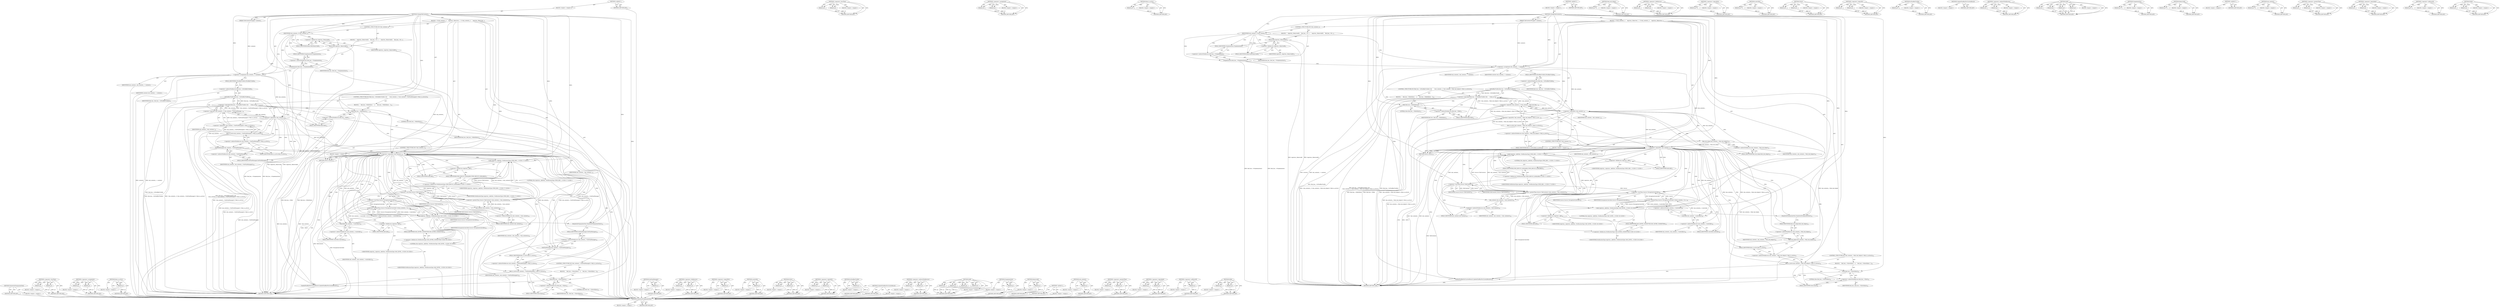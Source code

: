 digraph "Hide" {
vulnerable_204 [label=<(METHOD,MaybeSetPrepopulateText)>];
vulnerable_205 [label=<(BLOCK,&lt;empty&gt;,&lt;empty&gt;)>];
vulnerable_206 [label=<(METHOD_RETURN,ANY)>];
vulnerable_187 [label=<(METHOD,&lt;operator&gt;.lessThan)>];
vulnerable_188 [label=<(PARAM,p1)>];
vulnerable_189 [label=<(PARAM,p2)>];
vulnerable_190 [label=<(BLOCK,&lt;empty&gt;,&lt;empty&gt;)>];
vulnerable_191 [label=<(METHOD_RETURN,ANY)>];
vulnerable_139 [label=<(METHOD,&lt;operator&gt;.assignment)>];
vulnerable_140 [label=<(PARAM,p1)>];
vulnerable_141 [label=<(PARAM,p2)>];
vulnerable_142 [label=<(BLOCK,&lt;empty&gt;,&lt;empty&gt;)>];
vulnerable_143 [label=<(METHOD_RETURN,ANY)>];
vulnerable_162 [label=<(METHOD,find_ui_active)>];
vulnerable_163 [label=<(PARAM,p1)>];
vulnerable_164 [label=<(BLOCK,&lt;empty&gt;,&lt;empty&gt;)>];
vulnerable_165 [label=<(METHOD_RETURN,ANY)>];
vulnerable_6 [label=<(METHOD,&lt;global&gt;)<SUB>1</SUB>>];
vulnerable_7 [label=<(BLOCK,&lt;empty&gt;,&lt;empty&gt;)<SUB>1</SUB>>];
vulnerable_8 [label=<(METHOD,ChangeTabContents)<SUB>1</SUB>>];
vulnerable_9 [label=<(PARAM,TabContentsWrapper* contents)<SUB>1</SUB>>];
vulnerable_10 [label=<(BLOCK,{
  if (tab_contents_) {
    registrar_.RemoveA...,{
  if (tab_contents_) {
    registrar_.RemoveA...)<SUB>1</SUB>>];
vulnerable_11 [label=<(CONTROL_STRUCTURE,IF,if (tab_contents_))<SUB>2</SUB>>];
vulnerable_12 [label=<(IDENTIFIER,tab_contents_,if (tab_contents_))<SUB>2</SUB>>];
vulnerable_13 [label=<(BLOCK,{
    registrar_.RemoveAll();
    find_bar_-&gt;St...,{
    registrar_.RemoveAll();
    find_bar_-&gt;St...)<SUB>2</SUB>>];
vulnerable_14 [label=<(RemoveAll,registrar_.RemoveAll())<SUB>3</SUB>>];
vulnerable_15 [label=<(&lt;operator&gt;.fieldAccess,registrar_.RemoveAll)<SUB>3</SUB>>];
vulnerable_16 [label=<(IDENTIFIER,registrar_,registrar_.RemoveAll())<SUB>3</SUB>>];
vulnerable_17 [label=<(FIELD_IDENTIFIER,RemoveAll,RemoveAll)<SUB>3</SUB>>];
vulnerable_18 [label=<(StopAnimation,find_bar_-&gt;StopAnimation())<SUB>4</SUB>>];
vulnerable_19 [label=<(&lt;operator&gt;.indirectFieldAccess,find_bar_-&gt;StopAnimation)<SUB>4</SUB>>];
vulnerable_20 [label=<(IDENTIFIER,find_bar_,find_bar_-&gt;StopAnimation())<SUB>4</SUB>>];
vulnerable_21 [label=<(FIELD_IDENTIFIER,StopAnimation,StopAnimation)<SUB>4</SUB>>];
vulnerable_22 [label=<(&lt;operator&gt;.assignment,tab_contents_ = contents)<SUB>7</SUB>>];
vulnerable_23 [label=<(IDENTIFIER,tab_contents_,tab_contents_ = contents)<SUB>7</SUB>>];
vulnerable_24 [label=<(IDENTIFIER,contents,tab_contents_ = contents)<SUB>7</SUB>>];
vulnerable_25 [label=<(CONTROL_STRUCTURE,IF,if (find_bar_-&gt;IsFindBarVisible() &amp;&amp;
      (!tab_contents_ || !tab_contents_-&gt;GetFindManager()-&gt;find_ui_active())))<SUB>9</SUB>>];
vulnerable_26 [label=<(&lt;operator&gt;.logicalAnd,find_bar_-&gt;IsFindBarVisible() &amp;&amp;
      (!tab_co...)<SUB>9</SUB>>];
vulnerable_27 [label=<(IsFindBarVisible,find_bar_-&gt;IsFindBarVisible())<SUB>9</SUB>>];
vulnerable_28 [label=<(&lt;operator&gt;.indirectFieldAccess,find_bar_-&gt;IsFindBarVisible)<SUB>9</SUB>>];
vulnerable_29 [label=<(IDENTIFIER,find_bar_,find_bar_-&gt;IsFindBarVisible())<SUB>9</SUB>>];
vulnerable_30 [label=<(FIELD_IDENTIFIER,IsFindBarVisible,IsFindBarVisible)<SUB>9</SUB>>];
vulnerable_31 [label=<(&lt;operator&gt;.logicalOr,!tab_contents_ || !tab_contents_-&gt;GetFindManage...)<SUB>10</SUB>>];
vulnerable_32 [label=<(&lt;operator&gt;.logicalNot,!tab_contents_)<SUB>10</SUB>>];
vulnerable_33 [label=<(IDENTIFIER,tab_contents_,!tab_contents_)<SUB>10</SUB>>];
vulnerable_34 [label=<(&lt;operator&gt;.logicalNot,!tab_contents_-&gt;GetFindManager()-&gt;find_ui_active())<SUB>10</SUB>>];
vulnerable_35 [label=<(find_ui_active,tab_contents_-&gt;GetFindManager()-&gt;find_ui_active())<SUB>10</SUB>>];
vulnerable_36 [label=<(&lt;operator&gt;.indirectFieldAccess,tab_contents_-&gt;GetFindManager()-&gt;find_ui_active)<SUB>10</SUB>>];
vulnerable_37 [label=<(GetFindManager,tab_contents_-&gt;GetFindManager())<SUB>10</SUB>>];
vulnerable_38 [label=<(&lt;operator&gt;.indirectFieldAccess,tab_contents_-&gt;GetFindManager)<SUB>10</SUB>>];
vulnerable_39 [label=<(IDENTIFIER,tab_contents_,tab_contents_-&gt;GetFindManager())<SUB>10</SUB>>];
vulnerable_40 [label=<(FIELD_IDENTIFIER,GetFindManager,GetFindManager)<SUB>10</SUB>>];
vulnerable_41 [label=<(FIELD_IDENTIFIER,find_ui_active,find_ui_active)<SUB>10</SUB>>];
vulnerable_42 [label=<(BLOCK,{
     find_bar_-&gt;Hide(false);
   },{
     find_bar_-&gt;Hide(false);
   })<SUB>10</SUB>>];
vulnerable_43 [label=<(Hide,find_bar_-&gt;Hide(false))<SUB>11</SUB>>];
vulnerable_44 [label=<(&lt;operator&gt;.indirectFieldAccess,find_bar_-&gt;Hide)<SUB>11</SUB>>];
vulnerable_45 [label=<(IDENTIFIER,find_bar_,find_bar_-&gt;Hide(false))<SUB>11</SUB>>];
vulnerable_46 [label=<(FIELD_IDENTIFIER,Hide,Hide)<SUB>11</SUB>>];
vulnerable_47 [label=<(LITERAL,false,find_bar_-&gt;Hide(false))<SUB>11</SUB>>];
vulnerable_48 [label=<(CONTROL_STRUCTURE,IF,if (!tab_contents_))<SUB>14</SUB>>];
vulnerable_49 [label=<(&lt;operator&gt;.logicalNot,!tab_contents_)<SUB>14</SUB>>];
vulnerable_50 [label=<(IDENTIFIER,tab_contents_,!tab_contents_)<SUB>14</SUB>>];
vulnerable_51 [label=<(BLOCK,&lt;empty&gt;,&lt;empty&gt;)<SUB>15</SUB>>];
vulnerable_52 [label=<(RETURN,return;,return;)<SUB>15</SUB>>];
vulnerable_53 [label="<(Add,registrar_.Add(this, NotificationType::FIND_RES...)<SUB>17</SUB>>"];
vulnerable_54 [label=<(&lt;operator&gt;.fieldAccess,registrar_.Add)<SUB>17</SUB>>];
vulnerable_55 [label="<(IDENTIFIER,registrar_,registrar_.Add(this, NotificationType::FIND_RES...)<SUB>17</SUB>>"];
vulnerable_56 [label=<(FIELD_IDENTIFIER,Add,Add)<SUB>17</SUB>>];
vulnerable_57 [label="<(LITERAL,this,registrar_.Add(this, NotificationType::FIND_RES...)<SUB>17</SUB>>"];
vulnerable_58 [label="<(&lt;operator&gt;.fieldAccess,NotificationType::FIND_RESULT_AVAILABLE)<SUB>17</SUB>>"];
vulnerable_59 [label="<(IDENTIFIER,NotificationType,registrar_.Add(this, NotificationType::FIND_RES...)<SUB>17</SUB>>"];
vulnerable_60 [label=<(FIELD_IDENTIFIER,FIND_RESULT_AVAILABLE,FIND_RESULT_AVAILABLE)<SUB>17</SUB>>];
vulnerable_61 [label=<(&lt;operator&gt;.greaterThan,Source&lt;TabContents&gt;(tab_contents_-&gt;tab_contents()))<SUB>18</SUB>>];
vulnerable_62 [label=<(&lt;operator&gt;.lessThan,Source&lt;TabContents)<SUB>18</SUB>>];
vulnerable_63 [label=<(IDENTIFIER,Source,Source&lt;TabContents)<SUB>18</SUB>>];
vulnerable_64 [label=<(IDENTIFIER,TabContents,Source&lt;TabContents)<SUB>18</SUB>>];
vulnerable_65 [label=<(tab_contents,tab_contents_-&gt;tab_contents())<SUB>18</SUB>>];
vulnerable_66 [label=<(&lt;operator&gt;.indirectFieldAccess,tab_contents_-&gt;tab_contents)<SUB>18</SUB>>];
vulnerable_67 [label=<(IDENTIFIER,tab_contents_,tab_contents_-&gt;tab_contents())<SUB>18</SUB>>];
vulnerable_68 [label=<(FIELD_IDENTIFIER,tab_contents,tab_contents)<SUB>18</SUB>>];
vulnerable_69 [label="<(Add,registrar_.Add(this, NotificationType::NAV_ENTR...)<SUB>19</SUB>>"];
vulnerable_70 [label=<(&lt;operator&gt;.fieldAccess,registrar_.Add)<SUB>19</SUB>>];
vulnerable_71 [label="<(IDENTIFIER,registrar_,registrar_.Add(this, NotificationType::NAV_ENTR...)<SUB>19</SUB>>"];
vulnerable_72 [label=<(FIELD_IDENTIFIER,Add,Add)<SUB>19</SUB>>];
vulnerable_73 [label="<(LITERAL,this,registrar_.Add(this, NotificationType::NAV_ENTR...)<SUB>19</SUB>>"];
vulnerable_74 [label="<(&lt;operator&gt;.fieldAccess,NotificationType::NAV_ENTRY_COMMITTED)<SUB>19</SUB>>"];
vulnerable_75 [label="<(IDENTIFIER,NotificationType,registrar_.Add(this, NotificationType::NAV_ENTR...)<SUB>19</SUB>>"];
vulnerable_76 [label=<(FIELD_IDENTIFIER,NAV_ENTRY_COMMITTED,NAV_ENTRY_COMMITTED)<SUB>19</SUB>>];
vulnerable_77 [label=<(&lt;operator&gt;.greaterThan,Source&lt;NavigationController&gt;(&amp;tab_contents_-&gt;co...)<SUB>20</SUB>>];
vulnerable_78 [label=<(&lt;operator&gt;.lessThan,Source&lt;NavigationController)<SUB>20</SUB>>];
vulnerable_79 [label=<(IDENTIFIER,Source,Source&lt;NavigationController)<SUB>20</SUB>>];
vulnerable_80 [label=<(IDENTIFIER,NavigationController,Source&lt;NavigationController)<SUB>20</SUB>>];
vulnerable_81 [label=<(&lt;operator&gt;.addressOf,&amp;tab_contents_-&gt;controller())<SUB>20</SUB>>];
vulnerable_82 [label=<(controller,tab_contents_-&gt;controller())<SUB>20</SUB>>];
vulnerable_83 [label=<(&lt;operator&gt;.indirectFieldAccess,tab_contents_-&gt;controller)<SUB>20</SUB>>];
vulnerable_84 [label=<(IDENTIFIER,tab_contents_,tab_contents_-&gt;controller())<SUB>20</SUB>>];
vulnerable_85 [label=<(FIELD_IDENTIFIER,controller,controller)<SUB>20</SUB>>];
vulnerable_86 [label=<(MaybeSetPrepopulateText,MaybeSetPrepopulateText())<SUB>22</SUB>>];
vulnerable_87 [label=<(CONTROL_STRUCTURE,IF,if (tab_contents_-&gt;GetFindManager()-&gt;find_ui_active()))<SUB>24</SUB>>];
vulnerable_88 [label=<(find_ui_active,tab_contents_-&gt;GetFindManager()-&gt;find_ui_active())<SUB>24</SUB>>];
vulnerable_89 [label=<(&lt;operator&gt;.indirectFieldAccess,tab_contents_-&gt;GetFindManager()-&gt;find_ui_active)<SUB>24</SUB>>];
vulnerable_90 [label=<(GetFindManager,tab_contents_-&gt;GetFindManager())<SUB>24</SUB>>];
vulnerable_91 [label=<(&lt;operator&gt;.indirectFieldAccess,tab_contents_-&gt;GetFindManager)<SUB>24</SUB>>];
vulnerable_92 [label=<(IDENTIFIER,tab_contents_,tab_contents_-&gt;GetFindManager())<SUB>24</SUB>>];
vulnerable_93 [label=<(FIELD_IDENTIFIER,GetFindManager,GetFindManager)<SUB>24</SUB>>];
vulnerable_94 [label=<(FIELD_IDENTIFIER,find_ui_active,find_ui_active)<SUB>24</SUB>>];
vulnerable_95 [label=<(BLOCK,{
    find_bar_-&gt;Show(false);
  },{
    find_bar_-&gt;Show(false);
  })<SUB>24</SUB>>];
vulnerable_96 [label=<(Show,find_bar_-&gt;Show(false))<SUB>25</SUB>>];
vulnerable_97 [label=<(&lt;operator&gt;.indirectFieldAccess,find_bar_-&gt;Show)<SUB>25</SUB>>];
vulnerable_98 [label=<(IDENTIFIER,find_bar_,find_bar_-&gt;Show(false))<SUB>25</SUB>>];
vulnerable_99 [label=<(FIELD_IDENTIFIER,Show,Show)<SUB>25</SUB>>];
vulnerable_100 [label=<(LITERAL,false,find_bar_-&gt;Show(false))<SUB>25</SUB>>];
vulnerable_101 [label=<(UpdateFindBarForCurrentResult,UpdateFindBarForCurrentResult())<SUB>28</SUB>>];
vulnerable_102 [label=<(METHOD_RETURN,void)<SUB>1</SUB>>];
vulnerable_104 [label=<(METHOD_RETURN,ANY)<SUB>1</SUB>>];
vulnerable_166 [label=<(METHOD,GetFindManager)>];
vulnerable_167 [label=<(PARAM,p1)>];
vulnerable_168 [label=<(BLOCK,&lt;empty&gt;,&lt;empty&gt;)>];
vulnerable_169 [label=<(METHOD_RETURN,ANY)>];
vulnerable_125 [label=<(METHOD,&lt;operator&gt;.fieldAccess)>];
vulnerable_126 [label=<(PARAM,p1)>];
vulnerable_127 [label=<(PARAM,p2)>];
vulnerable_128 [label=<(BLOCK,&lt;empty&gt;,&lt;empty&gt;)>];
vulnerable_129 [label=<(METHOD_RETURN,ANY)>];
vulnerable_158 [label=<(METHOD,&lt;operator&gt;.logicalNot)>];
vulnerable_159 [label=<(PARAM,p1)>];
vulnerable_160 [label=<(BLOCK,&lt;empty&gt;,&lt;empty&gt;)>];
vulnerable_161 [label=<(METHOD_RETURN,ANY)>];
vulnerable_200 [label=<(METHOD,controller)>];
vulnerable_201 [label=<(PARAM,p1)>];
vulnerable_202 [label=<(BLOCK,&lt;empty&gt;,&lt;empty&gt;)>];
vulnerable_203 [label=<(METHOD_RETURN,ANY)>];
vulnerable_207 [label=<(METHOD,Show)>];
vulnerable_208 [label=<(PARAM,p1)>];
vulnerable_209 [label=<(PARAM,p2)>];
vulnerable_210 [label=<(BLOCK,&lt;empty&gt;,&lt;empty&gt;)>];
vulnerable_211 [label=<(METHOD_RETURN,ANY)>];
vulnerable_153 [label=<(METHOD,&lt;operator&gt;.logicalOr)>];
vulnerable_154 [label=<(PARAM,p1)>];
vulnerable_155 [label=<(PARAM,p2)>];
vulnerable_156 [label=<(BLOCK,&lt;empty&gt;,&lt;empty&gt;)>];
vulnerable_157 [label=<(METHOD_RETURN,ANY)>];
vulnerable_149 [label=<(METHOD,IsFindBarVisible)>];
vulnerable_150 [label=<(PARAM,p1)>];
vulnerable_151 [label=<(BLOCK,&lt;empty&gt;,&lt;empty&gt;)>];
vulnerable_152 [label=<(METHOD_RETURN,ANY)>];
vulnerable_212 [label=<(METHOD,UpdateFindBarForCurrentResult)>];
vulnerable_213 [label=<(BLOCK,&lt;empty&gt;,&lt;empty&gt;)>];
vulnerable_214 [label=<(METHOD_RETURN,ANY)>];
vulnerable_134 [label=<(METHOD,&lt;operator&gt;.indirectFieldAccess)>];
vulnerable_135 [label=<(PARAM,p1)>];
vulnerable_136 [label=<(PARAM,p2)>];
vulnerable_137 [label=<(BLOCK,&lt;empty&gt;,&lt;empty&gt;)>];
vulnerable_138 [label=<(METHOD_RETURN,ANY)>];
vulnerable_175 [label=<(METHOD,Add)>];
vulnerable_176 [label=<(PARAM,p1)>];
vulnerable_177 [label=<(PARAM,p2)>];
vulnerable_178 [label=<(PARAM,p3)>];
vulnerable_179 [label=<(PARAM,p4)>];
vulnerable_180 [label=<(BLOCK,&lt;empty&gt;,&lt;empty&gt;)>];
vulnerable_181 [label=<(METHOD_RETURN,ANY)>];
vulnerable_130 [label=<(METHOD,StopAnimation)>];
vulnerable_131 [label=<(PARAM,p1)>];
vulnerable_132 [label=<(BLOCK,&lt;empty&gt;,&lt;empty&gt;)>];
vulnerable_133 [label=<(METHOD_RETURN,ANY)>];
vulnerable_121 [label=<(METHOD,RemoveAll)>];
vulnerable_122 [label=<(PARAM,p1)>];
vulnerable_123 [label=<(BLOCK,&lt;empty&gt;,&lt;empty&gt;)>];
vulnerable_124 [label=<(METHOD_RETURN,ANY)>];
vulnerable_115 [label=<(METHOD,&lt;global&gt;)<SUB>1</SUB>>];
vulnerable_116 [label=<(BLOCK,&lt;empty&gt;,&lt;empty&gt;)>];
vulnerable_117 [label=<(METHOD_RETURN,ANY)>];
vulnerable_192 [label=<(METHOD,tab_contents)>];
vulnerable_193 [label=<(PARAM,p1)>];
vulnerable_194 [label=<(BLOCK,&lt;empty&gt;,&lt;empty&gt;)>];
vulnerable_195 [label=<(METHOD_RETURN,ANY)>];
vulnerable_182 [label=<(METHOD,&lt;operator&gt;.greaterThan)>];
vulnerable_183 [label=<(PARAM,p1)>];
vulnerable_184 [label=<(PARAM,p2)>];
vulnerable_185 [label=<(BLOCK,&lt;empty&gt;,&lt;empty&gt;)>];
vulnerable_186 [label=<(METHOD_RETURN,ANY)>];
vulnerable_144 [label=<(METHOD,&lt;operator&gt;.logicalAnd)>];
vulnerable_145 [label=<(PARAM,p1)>];
vulnerable_146 [label=<(PARAM,p2)>];
vulnerable_147 [label=<(BLOCK,&lt;empty&gt;,&lt;empty&gt;)>];
vulnerable_148 [label=<(METHOD_RETURN,ANY)>];
vulnerable_196 [label=<(METHOD,&lt;operator&gt;.addressOf)>];
vulnerable_197 [label=<(PARAM,p1)>];
vulnerable_198 [label=<(BLOCK,&lt;empty&gt;,&lt;empty&gt;)>];
vulnerable_199 [label=<(METHOD_RETURN,ANY)>];
vulnerable_170 [label=<(METHOD,Hide)>];
vulnerable_171 [label=<(PARAM,p1)>];
vulnerable_172 [label=<(PARAM,p2)>];
vulnerable_173 [label=<(BLOCK,&lt;empty&gt;,&lt;empty&gt;)>];
vulnerable_174 [label=<(METHOD_RETURN,ANY)>];
fixed_204 [label=<(METHOD,MaybeSetPrepopulateText)>];
fixed_205 [label=<(BLOCK,&lt;empty&gt;,&lt;empty&gt;)>];
fixed_206 [label=<(METHOD_RETURN,ANY)>];
fixed_187 [label=<(METHOD,&lt;operator&gt;.lessThan)>];
fixed_188 [label=<(PARAM,p1)>];
fixed_189 [label=<(PARAM,p2)>];
fixed_190 [label=<(BLOCK,&lt;empty&gt;,&lt;empty&gt;)>];
fixed_191 [label=<(METHOD_RETURN,ANY)>];
fixed_139 [label=<(METHOD,&lt;operator&gt;.assignment)>];
fixed_140 [label=<(PARAM,p1)>];
fixed_141 [label=<(PARAM,p2)>];
fixed_142 [label=<(BLOCK,&lt;empty&gt;,&lt;empty&gt;)>];
fixed_143 [label=<(METHOD_RETURN,ANY)>];
fixed_162 [label=<(METHOD,find_ui_active)>];
fixed_163 [label=<(PARAM,p1)>];
fixed_164 [label=<(BLOCK,&lt;empty&gt;,&lt;empty&gt;)>];
fixed_165 [label=<(METHOD_RETURN,ANY)>];
fixed_6 [label=<(METHOD,&lt;global&gt;)<SUB>1</SUB>>];
fixed_7 [label=<(BLOCK,&lt;empty&gt;,&lt;empty&gt;)<SUB>1</SUB>>];
fixed_8 [label=<(METHOD,ChangeTabContents)<SUB>1</SUB>>];
fixed_9 [label=<(PARAM,TabContentsWrapper* contents)<SUB>1</SUB>>];
fixed_10 [label=<(BLOCK,{
  if (tab_contents_) {
    registrar_.RemoveA...,{
  if (tab_contents_) {
    registrar_.RemoveA...)<SUB>1</SUB>>];
fixed_11 [label=<(CONTROL_STRUCTURE,IF,if (tab_contents_))<SUB>2</SUB>>];
fixed_12 [label=<(IDENTIFIER,tab_contents_,if (tab_contents_))<SUB>2</SUB>>];
fixed_13 [label=<(BLOCK,{
    registrar_.RemoveAll();
    find_bar_-&gt;St...,{
    registrar_.RemoveAll();
    find_bar_-&gt;St...)<SUB>2</SUB>>];
fixed_14 [label=<(RemoveAll,registrar_.RemoveAll())<SUB>3</SUB>>];
fixed_15 [label=<(&lt;operator&gt;.fieldAccess,registrar_.RemoveAll)<SUB>3</SUB>>];
fixed_16 [label=<(IDENTIFIER,registrar_,registrar_.RemoveAll())<SUB>3</SUB>>];
fixed_17 [label=<(FIELD_IDENTIFIER,RemoveAll,RemoveAll)<SUB>3</SUB>>];
fixed_18 [label=<(StopAnimation,find_bar_-&gt;StopAnimation())<SUB>4</SUB>>];
fixed_19 [label=<(&lt;operator&gt;.indirectFieldAccess,find_bar_-&gt;StopAnimation)<SUB>4</SUB>>];
fixed_20 [label=<(IDENTIFIER,find_bar_,find_bar_-&gt;StopAnimation())<SUB>4</SUB>>];
fixed_21 [label=<(FIELD_IDENTIFIER,StopAnimation,StopAnimation)<SUB>4</SUB>>];
fixed_22 [label=<(&lt;operator&gt;.assignment,tab_contents_ = contents)<SUB>7</SUB>>];
fixed_23 [label=<(IDENTIFIER,tab_contents_,tab_contents_ = contents)<SUB>7</SUB>>];
fixed_24 [label=<(IDENTIFIER,contents,tab_contents_ = contents)<SUB>7</SUB>>];
fixed_25 [label=<(CONTROL_STRUCTURE,IF,if (find_bar_-&gt;IsFindBarVisible() &amp;&amp;
      (!tab_contents_ || !tab_contents_-&gt;find_tab_helper()-&gt;find_ui_active())))<SUB>9</SUB>>];
fixed_26 [label=<(&lt;operator&gt;.logicalAnd,find_bar_-&gt;IsFindBarVisible() &amp;&amp;
      (!tab_co...)<SUB>9</SUB>>];
fixed_27 [label=<(IsFindBarVisible,find_bar_-&gt;IsFindBarVisible())<SUB>9</SUB>>];
fixed_28 [label=<(&lt;operator&gt;.indirectFieldAccess,find_bar_-&gt;IsFindBarVisible)<SUB>9</SUB>>];
fixed_29 [label=<(IDENTIFIER,find_bar_,find_bar_-&gt;IsFindBarVisible())<SUB>9</SUB>>];
fixed_30 [label=<(FIELD_IDENTIFIER,IsFindBarVisible,IsFindBarVisible)<SUB>9</SUB>>];
fixed_31 [label=<(&lt;operator&gt;.logicalOr,!tab_contents_ || !tab_contents_-&gt;find_tab_help...)<SUB>10</SUB>>];
fixed_32 [label=<(&lt;operator&gt;.logicalNot,!tab_contents_)<SUB>10</SUB>>];
fixed_33 [label=<(IDENTIFIER,tab_contents_,!tab_contents_)<SUB>10</SUB>>];
fixed_34 [label=<(&lt;operator&gt;.logicalNot,!tab_contents_-&gt;find_tab_helper()-&gt;find_ui_acti...)<SUB>10</SUB>>];
fixed_35 [label=<(find_ui_active,tab_contents_-&gt;find_tab_helper()-&gt;find_ui_active())<SUB>10</SUB>>];
fixed_36 [label=<(&lt;operator&gt;.indirectFieldAccess,tab_contents_-&gt;find_tab_helper()-&gt;find_ui_active)<SUB>10</SUB>>];
fixed_37 [label=<(find_tab_helper,tab_contents_-&gt;find_tab_helper())<SUB>10</SUB>>];
fixed_38 [label=<(&lt;operator&gt;.indirectFieldAccess,tab_contents_-&gt;find_tab_helper)<SUB>10</SUB>>];
fixed_39 [label=<(IDENTIFIER,tab_contents_,tab_contents_-&gt;find_tab_helper())<SUB>10</SUB>>];
fixed_40 [label=<(FIELD_IDENTIFIER,find_tab_helper,find_tab_helper)<SUB>10</SUB>>];
fixed_41 [label=<(FIELD_IDENTIFIER,find_ui_active,find_ui_active)<SUB>10</SUB>>];
fixed_42 [label=<(BLOCK,{
     find_bar_-&gt;Hide(false);
   },{
     find_bar_-&gt;Hide(false);
   })<SUB>10</SUB>>];
fixed_43 [label=<(Hide,find_bar_-&gt;Hide(false))<SUB>11</SUB>>];
fixed_44 [label=<(&lt;operator&gt;.indirectFieldAccess,find_bar_-&gt;Hide)<SUB>11</SUB>>];
fixed_45 [label=<(IDENTIFIER,find_bar_,find_bar_-&gt;Hide(false))<SUB>11</SUB>>];
fixed_46 [label=<(FIELD_IDENTIFIER,Hide,Hide)<SUB>11</SUB>>];
fixed_47 [label=<(LITERAL,false,find_bar_-&gt;Hide(false))<SUB>11</SUB>>];
fixed_48 [label=<(CONTROL_STRUCTURE,IF,if (!tab_contents_))<SUB>14</SUB>>];
fixed_49 [label=<(&lt;operator&gt;.logicalNot,!tab_contents_)<SUB>14</SUB>>];
fixed_50 [label=<(IDENTIFIER,tab_contents_,!tab_contents_)<SUB>14</SUB>>];
fixed_51 [label=<(BLOCK,&lt;empty&gt;,&lt;empty&gt;)<SUB>15</SUB>>];
fixed_52 [label=<(RETURN,return;,return;)<SUB>15</SUB>>];
fixed_53 [label="<(Add,registrar_.Add(this, NotificationType::FIND_RES...)<SUB>17</SUB>>"];
fixed_54 [label=<(&lt;operator&gt;.fieldAccess,registrar_.Add)<SUB>17</SUB>>];
fixed_55 [label="<(IDENTIFIER,registrar_,registrar_.Add(this, NotificationType::FIND_RES...)<SUB>17</SUB>>"];
fixed_56 [label=<(FIELD_IDENTIFIER,Add,Add)<SUB>17</SUB>>];
fixed_57 [label="<(LITERAL,this,registrar_.Add(this, NotificationType::FIND_RES...)<SUB>17</SUB>>"];
fixed_58 [label="<(&lt;operator&gt;.fieldAccess,NotificationType::FIND_RESULT_AVAILABLE)<SUB>17</SUB>>"];
fixed_59 [label="<(IDENTIFIER,NotificationType,registrar_.Add(this, NotificationType::FIND_RES...)<SUB>17</SUB>>"];
fixed_60 [label=<(FIELD_IDENTIFIER,FIND_RESULT_AVAILABLE,FIND_RESULT_AVAILABLE)<SUB>17</SUB>>];
fixed_61 [label=<(&lt;operator&gt;.greaterThan,Source&lt;TabContents&gt;(tab_contents_-&gt;tab_contents()))<SUB>18</SUB>>];
fixed_62 [label=<(&lt;operator&gt;.lessThan,Source&lt;TabContents)<SUB>18</SUB>>];
fixed_63 [label=<(IDENTIFIER,Source,Source&lt;TabContents)<SUB>18</SUB>>];
fixed_64 [label=<(IDENTIFIER,TabContents,Source&lt;TabContents)<SUB>18</SUB>>];
fixed_65 [label=<(tab_contents,tab_contents_-&gt;tab_contents())<SUB>18</SUB>>];
fixed_66 [label=<(&lt;operator&gt;.indirectFieldAccess,tab_contents_-&gt;tab_contents)<SUB>18</SUB>>];
fixed_67 [label=<(IDENTIFIER,tab_contents_,tab_contents_-&gt;tab_contents())<SUB>18</SUB>>];
fixed_68 [label=<(FIELD_IDENTIFIER,tab_contents,tab_contents)<SUB>18</SUB>>];
fixed_69 [label="<(Add,registrar_.Add(this, NotificationType::NAV_ENTR...)<SUB>19</SUB>>"];
fixed_70 [label=<(&lt;operator&gt;.fieldAccess,registrar_.Add)<SUB>19</SUB>>];
fixed_71 [label="<(IDENTIFIER,registrar_,registrar_.Add(this, NotificationType::NAV_ENTR...)<SUB>19</SUB>>"];
fixed_72 [label=<(FIELD_IDENTIFIER,Add,Add)<SUB>19</SUB>>];
fixed_73 [label="<(LITERAL,this,registrar_.Add(this, NotificationType::NAV_ENTR...)<SUB>19</SUB>>"];
fixed_74 [label="<(&lt;operator&gt;.fieldAccess,NotificationType::NAV_ENTRY_COMMITTED)<SUB>19</SUB>>"];
fixed_75 [label="<(IDENTIFIER,NotificationType,registrar_.Add(this, NotificationType::NAV_ENTR...)<SUB>19</SUB>>"];
fixed_76 [label=<(FIELD_IDENTIFIER,NAV_ENTRY_COMMITTED,NAV_ENTRY_COMMITTED)<SUB>19</SUB>>];
fixed_77 [label=<(&lt;operator&gt;.greaterThan,Source&lt;NavigationController&gt;(&amp;tab_contents_-&gt;co...)<SUB>20</SUB>>];
fixed_78 [label=<(&lt;operator&gt;.lessThan,Source&lt;NavigationController)<SUB>20</SUB>>];
fixed_79 [label=<(IDENTIFIER,Source,Source&lt;NavigationController)<SUB>20</SUB>>];
fixed_80 [label=<(IDENTIFIER,NavigationController,Source&lt;NavigationController)<SUB>20</SUB>>];
fixed_81 [label=<(&lt;operator&gt;.addressOf,&amp;tab_contents_-&gt;controller())<SUB>20</SUB>>];
fixed_82 [label=<(controller,tab_contents_-&gt;controller())<SUB>20</SUB>>];
fixed_83 [label=<(&lt;operator&gt;.indirectFieldAccess,tab_contents_-&gt;controller)<SUB>20</SUB>>];
fixed_84 [label=<(IDENTIFIER,tab_contents_,tab_contents_-&gt;controller())<SUB>20</SUB>>];
fixed_85 [label=<(FIELD_IDENTIFIER,controller,controller)<SUB>20</SUB>>];
fixed_86 [label=<(MaybeSetPrepopulateText,MaybeSetPrepopulateText())<SUB>22</SUB>>];
fixed_87 [label=<(CONTROL_STRUCTURE,IF,if (tab_contents_-&gt;find_tab_helper()-&gt;find_ui_active()))<SUB>24</SUB>>];
fixed_88 [label=<(find_ui_active,tab_contents_-&gt;find_tab_helper()-&gt;find_ui_active())<SUB>24</SUB>>];
fixed_89 [label=<(&lt;operator&gt;.indirectFieldAccess,tab_contents_-&gt;find_tab_helper()-&gt;find_ui_active)<SUB>24</SUB>>];
fixed_90 [label=<(find_tab_helper,tab_contents_-&gt;find_tab_helper())<SUB>24</SUB>>];
fixed_91 [label=<(&lt;operator&gt;.indirectFieldAccess,tab_contents_-&gt;find_tab_helper)<SUB>24</SUB>>];
fixed_92 [label=<(IDENTIFIER,tab_contents_,tab_contents_-&gt;find_tab_helper())<SUB>24</SUB>>];
fixed_93 [label=<(FIELD_IDENTIFIER,find_tab_helper,find_tab_helper)<SUB>24</SUB>>];
fixed_94 [label=<(FIELD_IDENTIFIER,find_ui_active,find_ui_active)<SUB>24</SUB>>];
fixed_95 [label=<(BLOCK,{
    find_bar_-&gt;Show(false);
  },{
    find_bar_-&gt;Show(false);
  })<SUB>24</SUB>>];
fixed_96 [label=<(Show,find_bar_-&gt;Show(false))<SUB>25</SUB>>];
fixed_97 [label=<(&lt;operator&gt;.indirectFieldAccess,find_bar_-&gt;Show)<SUB>25</SUB>>];
fixed_98 [label=<(IDENTIFIER,find_bar_,find_bar_-&gt;Show(false))<SUB>25</SUB>>];
fixed_99 [label=<(FIELD_IDENTIFIER,Show,Show)<SUB>25</SUB>>];
fixed_100 [label=<(LITERAL,false,find_bar_-&gt;Show(false))<SUB>25</SUB>>];
fixed_101 [label=<(UpdateFindBarForCurrentResult,UpdateFindBarForCurrentResult())<SUB>28</SUB>>];
fixed_102 [label=<(METHOD_RETURN,void)<SUB>1</SUB>>];
fixed_104 [label=<(METHOD_RETURN,ANY)<SUB>1</SUB>>];
fixed_166 [label=<(METHOD,find_tab_helper)>];
fixed_167 [label=<(PARAM,p1)>];
fixed_168 [label=<(BLOCK,&lt;empty&gt;,&lt;empty&gt;)>];
fixed_169 [label=<(METHOD_RETURN,ANY)>];
fixed_125 [label=<(METHOD,&lt;operator&gt;.fieldAccess)>];
fixed_126 [label=<(PARAM,p1)>];
fixed_127 [label=<(PARAM,p2)>];
fixed_128 [label=<(BLOCK,&lt;empty&gt;,&lt;empty&gt;)>];
fixed_129 [label=<(METHOD_RETURN,ANY)>];
fixed_158 [label=<(METHOD,&lt;operator&gt;.logicalNot)>];
fixed_159 [label=<(PARAM,p1)>];
fixed_160 [label=<(BLOCK,&lt;empty&gt;,&lt;empty&gt;)>];
fixed_161 [label=<(METHOD_RETURN,ANY)>];
fixed_200 [label=<(METHOD,controller)>];
fixed_201 [label=<(PARAM,p1)>];
fixed_202 [label=<(BLOCK,&lt;empty&gt;,&lt;empty&gt;)>];
fixed_203 [label=<(METHOD_RETURN,ANY)>];
fixed_207 [label=<(METHOD,Show)>];
fixed_208 [label=<(PARAM,p1)>];
fixed_209 [label=<(PARAM,p2)>];
fixed_210 [label=<(BLOCK,&lt;empty&gt;,&lt;empty&gt;)>];
fixed_211 [label=<(METHOD_RETURN,ANY)>];
fixed_153 [label=<(METHOD,&lt;operator&gt;.logicalOr)>];
fixed_154 [label=<(PARAM,p1)>];
fixed_155 [label=<(PARAM,p2)>];
fixed_156 [label=<(BLOCK,&lt;empty&gt;,&lt;empty&gt;)>];
fixed_157 [label=<(METHOD_RETURN,ANY)>];
fixed_149 [label=<(METHOD,IsFindBarVisible)>];
fixed_150 [label=<(PARAM,p1)>];
fixed_151 [label=<(BLOCK,&lt;empty&gt;,&lt;empty&gt;)>];
fixed_152 [label=<(METHOD_RETURN,ANY)>];
fixed_212 [label=<(METHOD,UpdateFindBarForCurrentResult)>];
fixed_213 [label=<(BLOCK,&lt;empty&gt;,&lt;empty&gt;)>];
fixed_214 [label=<(METHOD_RETURN,ANY)>];
fixed_134 [label=<(METHOD,&lt;operator&gt;.indirectFieldAccess)>];
fixed_135 [label=<(PARAM,p1)>];
fixed_136 [label=<(PARAM,p2)>];
fixed_137 [label=<(BLOCK,&lt;empty&gt;,&lt;empty&gt;)>];
fixed_138 [label=<(METHOD_RETURN,ANY)>];
fixed_175 [label=<(METHOD,Add)>];
fixed_176 [label=<(PARAM,p1)>];
fixed_177 [label=<(PARAM,p2)>];
fixed_178 [label=<(PARAM,p3)>];
fixed_179 [label=<(PARAM,p4)>];
fixed_180 [label=<(BLOCK,&lt;empty&gt;,&lt;empty&gt;)>];
fixed_181 [label=<(METHOD_RETURN,ANY)>];
fixed_130 [label=<(METHOD,StopAnimation)>];
fixed_131 [label=<(PARAM,p1)>];
fixed_132 [label=<(BLOCK,&lt;empty&gt;,&lt;empty&gt;)>];
fixed_133 [label=<(METHOD_RETURN,ANY)>];
fixed_121 [label=<(METHOD,RemoveAll)>];
fixed_122 [label=<(PARAM,p1)>];
fixed_123 [label=<(BLOCK,&lt;empty&gt;,&lt;empty&gt;)>];
fixed_124 [label=<(METHOD_RETURN,ANY)>];
fixed_115 [label=<(METHOD,&lt;global&gt;)<SUB>1</SUB>>];
fixed_116 [label=<(BLOCK,&lt;empty&gt;,&lt;empty&gt;)>];
fixed_117 [label=<(METHOD_RETURN,ANY)>];
fixed_192 [label=<(METHOD,tab_contents)>];
fixed_193 [label=<(PARAM,p1)>];
fixed_194 [label=<(BLOCK,&lt;empty&gt;,&lt;empty&gt;)>];
fixed_195 [label=<(METHOD_RETURN,ANY)>];
fixed_182 [label=<(METHOD,&lt;operator&gt;.greaterThan)>];
fixed_183 [label=<(PARAM,p1)>];
fixed_184 [label=<(PARAM,p2)>];
fixed_185 [label=<(BLOCK,&lt;empty&gt;,&lt;empty&gt;)>];
fixed_186 [label=<(METHOD_RETURN,ANY)>];
fixed_144 [label=<(METHOD,&lt;operator&gt;.logicalAnd)>];
fixed_145 [label=<(PARAM,p1)>];
fixed_146 [label=<(PARAM,p2)>];
fixed_147 [label=<(BLOCK,&lt;empty&gt;,&lt;empty&gt;)>];
fixed_148 [label=<(METHOD_RETURN,ANY)>];
fixed_196 [label=<(METHOD,&lt;operator&gt;.addressOf)>];
fixed_197 [label=<(PARAM,p1)>];
fixed_198 [label=<(BLOCK,&lt;empty&gt;,&lt;empty&gt;)>];
fixed_199 [label=<(METHOD_RETURN,ANY)>];
fixed_170 [label=<(METHOD,Hide)>];
fixed_171 [label=<(PARAM,p1)>];
fixed_172 [label=<(PARAM,p2)>];
fixed_173 [label=<(BLOCK,&lt;empty&gt;,&lt;empty&gt;)>];
fixed_174 [label=<(METHOD_RETURN,ANY)>];
vulnerable_204 -> vulnerable_205  [key=0, label="AST: "];
vulnerable_204 -> vulnerable_206  [key=0, label="AST: "];
vulnerable_204 -> vulnerable_206  [key=1, label="CFG: "];
vulnerable_205 -> fixed_204  [key=0];
vulnerable_206 -> fixed_204  [key=0];
vulnerable_187 -> vulnerable_188  [key=0, label="AST: "];
vulnerable_187 -> vulnerable_188  [key=1, label="DDG: "];
vulnerable_187 -> vulnerable_190  [key=0, label="AST: "];
vulnerable_187 -> vulnerable_189  [key=0, label="AST: "];
vulnerable_187 -> vulnerable_189  [key=1, label="DDG: "];
vulnerable_187 -> vulnerable_191  [key=0, label="AST: "];
vulnerable_187 -> vulnerable_191  [key=1, label="CFG: "];
vulnerable_188 -> vulnerable_191  [key=0, label="DDG: p1"];
vulnerable_189 -> vulnerable_191  [key=0, label="DDG: p2"];
vulnerable_190 -> fixed_204  [key=0];
vulnerable_191 -> fixed_204  [key=0];
vulnerable_139 -> vulnerable_140  [key=0, label="AST: "];
vulnerable_139 -> vulnerable_140  [key=1, label="DDG: "];
vulnerable_139 -> vulnerable_142  [key=0, label="AST: "];
vulnerable_139 -> vulnerable_141  [key=0, label="AST: "];
vulnerable_139 -> vulnerable_141  [key=1, label="DDG: "];
vulnerable_139 -> vulnerable_143  [key=0, label="AST: "];
vulnerable_139 -> vulnerable_143  [key=1, label="CFG: "];
vulnerable_140 -> vulnerable_143  [key=0, label="DDG: p1"];
vulnerable_141 -> vulnerable_143  [key=0, label="DDG: p2"];
vulnerable_142 -> fixed_204  [key=0];
vulnerable_143 -> fixed_204  [key=0];
vulnerable_162 -> vulnerable_163  [key=0, label="AST: "];
vulnerable_162 -> vulnerable_163  [key=1, label="DDG: "];
vulnerable_162 -> vulnerable_164  [key=0, label="AST: "];
vulnerable_162 -> vulnerable_165  [key=0, label="AST: "];
vulnerable_162 -> vulnerable_165  [key=1, label="CFG: "];
vulnerable_163 -> vulnerable_165  [key=0, label="DDG: p1"];
vulnerable_164 -> fixed_204  [key=0];
vulnerable_165 -> fixed_204  [key=0];
vulnerable_6 -> vulnerable_7  [key=0, label="AST: "];
vulnerable_6 -> vulnerable_104  [key=0, label="AST: "];
vulnerable_6 -> vulnerable_104  [key=1, label="CFG: "];
vulnerable_7 -> vulnerable_8  [key=0, label="AST: "];
vulnerable_8 -> vulnerable_9  [key=0, label="AST: "];
vulnerable_8 -> vulnerable_9  [key=1, label="DDG: "];
vulnerable_8 -> vulnerable_10  [key=0, label="AST: "];
vulnerable_8 -> vulnerable_102  [key=0, label="AST: "];
vulnerable_8 -> vulnerable_12  [key=0, label="CFG: "];
vulnerable_8 -> vulnerable_12  [key=1, label="DDG: "];
vulnerable_8 -> vulnerable_22  [key=0, label="DDG: "];
vulnerable_8 -> vulnerable_86  [key=0, label="DDG: "];
vulnerable_8 -> vulnerable_101  [key=0, label="DDG: "];
vulnerable_8 -> vulnerable_53  [key=0, label="DDG: "];
vulnerable_8 -> vulnerable_69  [key=0, label="DDG: "];
vulnerable_8 -> vulnerable_49  [key=0, label="DDG: "];
vulnerable_8 -> vulnerable_52  [key=0, label="DDG: "];
vulnerable_8 -> vulnerable_43  [key=0, label="DDG: "];
vulnerable_8 -> vulnerable_62  [key=0, label="DDG: "];
vulnerable_8 -> vulnerable_78  [key=0, label="DDG: "];
vulnerable_8 -> vulnerable_96  [key=0, label="DDG: "];
vulnerable_8 -> vulnerable_32  [key=0, label="DDG: "];
vulnerable_9 -> vulnerable_22  [key=0, label="DDG: contents"];
vulnerable_10 -> vulnerable_11  [key=0, label="AST: "];
vulnerable_10 -> vulnerable_22  [key=0, label="AST: "];
vulnerable_10 -> vulnerable_25  [key=0, label="AST: "];
vulnerable_10 -> vulnerable_48  [key=0, label="AST: "];
vulnerable_10 -> vulnerable_53  [key=0, label="AST: "];
vulnerable_10 -> vulnerable_69  [key=0, label="AST: "];
vulnerable_10 -> vulnerable_86  [key=0, label="AST: "];
vulnerable_10 -> vulnerable_87  [key=0, label="AST: "];
vulnerable_10 -> vulnerable_101  [key=0, label="AST: "];
vulnerable_11 -> vulnerable_12  [key=0, label="AST: "];
vulnerable_11 -> vulnerable_13  [key=0, label="AST: "];
vulnerable_12 -> vulnerable_17  [key=0, label="CFG: "];
vulnerable_12 -> vulnerable_17  [key=1, label="CDG: "];
vulnerable_12 -> vulnerable_22  [key=0, label="CFG: "];
vulnerable_12 -> vulnerable_15  [key=0, label="CDG: "];
vulnerable_12 -> vulnerable_21  [key=0, label="CDG: "];
vulnerable_12 -> vulnerable_19  [key=0, label="CDG: "];
vulnerable_12 -> vulnerable_18  [key=0, label="CDG: "];
vulnerable_12 -> vulnerable_14  [key=0, label="CDG: "];
vulnerable_13 -> vulnerable_14  [key=0, label="AST: "];
vulnerable_13 -> vulnerable_18  [key=0, label="AST: "];
vulnerable_14 -> vulnerable_15  [key=0, label="AST: "];
vulnerable_14 -> vulnerable_21  [key=0, label="CFG: "];
vulnerable_14 -> vulnerable_102  [key=0, label="DDG: registrar_.RemoveAll"];
vulnerable_14 -> vulnerable_102  [key=1, label="DDG: registrar_.RemoveAll()"];
vulnerable_15 -> vulnerable_16  [key=0, label="AST: "];
vulnerable_15 -> vulnerable_17  [key=0, label="AST: "];
vulnerable_15 -> vulnerable_14  [key=0, label="CFG: "];
vulnerable_16 -> fixed_204  [key=0];
vulnerable_17 -> vulnerable_15  [key=0, label="CFG: "];
vulnerable_18 -> vulnerable_19  [key=0, label="AST: "];
vulnerable_18 -> vulnerable_22  [key=0, label="CFG: "];
vulnerable_18 -> vulnerable_102  [key=0, label="DDG: find_bar_-&gt;StopAnimation"];
vulnerable_18 -> vulnerable_102  [key=1, label="DDG: find_bar_-&gt;StopAnimation()"];
vulnerable_19 -> vulnerable_20  [key=0, label="AST: "];
vulnerable_19 -> vulnerable_21  [key=0, label="AST: "];
vulnerable_19 -> vulnerable_18  [key=0, label="CFG: "];
vulnerable_20 -> fixed_204  [key=0];
vulnerable_21 -> vulnerable_19  [key=0, label="CFG: "];
vulnerable_22 -> vulnerable_23  [key=0, label="AST: "];
vulnerable_22 -> vulnerable_24  [key=0, label="AST: "];
vulnerable_22 -> vulnerable_30  [key=0, label="CFG: "];
vulnerable_22 -> vulnerable_102  [key=0, label="DDG: contents"];
vulnerable_22 -> vulnerable_102  [key=1, label="DDG: tab_contents_ = contents"];
vulnerable_22 -> vulnerable_49  [key=0, label="DDG: tab_contents_"];
vulnerable_22 -> vulnerable_32  [key=0, label="DDG: tab_contents_"];
vulnerable_23 -> fixed_204  [key=0];
vulnerable_24 -> fixed_204  [key=0];
vulnerable_25 -> vulnerable_26  [key=0, label="AST: "];
vulnerable_25 -> vulnerable_42  [key=0, label="AST: "];
vulnerable_26 -> vulnerable_27  [key=0, label="AST: "];
vulnerable_26 -> vulnerable_31  [key=0, label="AST: "];
vulnerable_26 -> vulnerable_46  [key=0, label="CFG: "];
vulnerable_26 -> vulnerable_46  [key=1, label="CDG: "];
vulnerable_26 -> vulnerable_49  [key=0, label="CFG: "];
vulnerable_26 -> vulnerable_102  [key=0, label="DDG: find_bar_-&gt;IsFindBarVisible()"];
vulnerable_26 -> vulnerable_102  [key=1, label="DDG: !tab_contents_ || !tab_contents_-&gt;GetFindManager()-&gt;find_ui_active()"];
vulnerable_26 -> vulnerable_102  [key=2, label="DDG: find_bar_-&gt;IsFindBarVisible() &amp;&amp;
      (!tab_contents_ || !tab_contents_-&gt;GetFindManager()-&gt;find_ui_active())"];
vulnerable_26 -> vulnerable_44  [key=0, label="CDG: "];
vulnerable_26 -> vulnerable_43  [key=0, label="CDG: "];
vulnerable_27 -> vulnerable_28  [key=0, label="AST: "];
vulnerable_27 -> vulnerable_26  [key=0, label="CFG: "];
vulnerable_27 -> vulnerable_26  [key=1, label="DDG: find_bar_-&gt;IsFindBarVisible"];
vulnerable_27 -> vulnerable_32  [key=0, label="CFG: "];
vulnerable_27 -> vulnerable_32  [key=1, label="CDG: "];
vulnerable_27 -> vulnerable_102  [key=0, label="DDG: find_bar_-&gt;IsFindBarVisible"];
vulnerable_27 -> vulnerable_31  [key=0, label="CDG: "];
vulnerable_28 -> vulnerable_29  [key=0, label="AST: "];
vulnerable_28 -> vulnerable_30  [key=0, label="AST: "];
vulnerable_28 -> vulnerable_27  [key=0, label="CFG: "];
vulnerable_29 -> fixed_204  [key=0];
vulnerable_30 -> vulnerable_28  [key=0, label="CFG: "];
vulnerable_31 -> vulnerable_32  [key=0, label="AST: "];
vulnerable_31 -> vulnerable_34  [key=0, label="AST: "];
vulnerable_31 -> vulnerable_26  [key=0, label="CFG: "];
vulnerable_31 -> vulnerable_26  [key=1, label="DDG: !tab_contents_"];
vulnerable_31 -> vulnerable_26  [key=2, label="DDG: !tab_contents_-&gt;GetFindManager()-&gt;find_ui_active()"];
vulnerable_31 -> vulnerable_102  [key=0, label="DDG: !tab_contents_-&gt;GetFindManager()-&gt;find_ui_active()"];
vulnerable_32 -> vulnerable_33  [key=0, label="AST: "];
vulnerable_32 -> vulnerable_31  [key=0, label="CFG: "];
vulnerable_32 -> vulnerable_31  [key=1, label="DDG: tab_contents_"];
vulnerable_32 -> vulnerable_40  [key=0, label="CFG: "];
vulnerable_32 -> vulnerable_40  [key=1, label="CDG: "];
vulnerable_32 -> vulnerable_49  [key=0, label="DDG: tab_contents_"];
vulnerable_32 -> vulnerable_37  [key=0, label="DDG: tab_contents_"];
vulnerable_32 -> vulnerable_37  [key=1, label="CDG: "];
vulnerable_32 -> vulnerable_34  [key=0, label="CDG: "];
vulnerable_32 -> vulnerable_38  [key=0, label="CDG: "];
vulnerable_32 -> vulnerable_35  [key=0, label="CDG: "];
vulnerable_32 -> vulnerable_36  [key=0, label="CDG: "];
vulnerable_32 -> vulnerable_41  [key=0, label="CDG: "];
vulnerable_33 -> fixed_204  [key=0];
vulnerable_34 -> vulnerable_35  [key=0, label="AST: "];
vulnerable_34 -> vulnerable_31  [key=0, label="CFG: "];
vulnerable_34 -> vulnerable_31  [key=1, label="DDG: tab_contents_-&gt;GetFindManager()-&gt;find_ui_active()"];
vulnerable_34 -> vulnerable_102  [key=0, label="DDG: tab_contents_-&gt;GetFindManager()-&gt;find_ui_active()"];
vulnerable_35 -> vulnerable_36  [key=0, label="AST: "];
vulnerable_35 -> vulnerable_34  [key=0, label="CFG: "];
vulnerable_35 -> vulnerable_34  [key=1, label="DDG: tab_contents_-&gt;GetFindManager()-&gt;find_ui_active"];
vulnerable_35 -> vulnerable_102  [key=0, label="DDG: tab_contents_-&gt;GetFindManager()-&gt;find_ui_active"];
vulnerable_35 -> vulnerable_88  [key=0, label="DDG: tab_contents_-&gt;GetFindManager()-&gt;find_ui_active"];
vulnerable_36 -> vulnerable_37  [key=0, label="AST: "];
vulnerable_36 -> vulnerable_41  [key=0, label="AST: "];
vulnerable_36 -> vulnerable_35  [key=0, label="CFG: "];
vulnerable_37 -> vulnerable_38  [key=0, label="AST: "];
vulnerable_37 -> vulnerable_41  [key=0, label="CFG: "];
vulnerable_37 -> vulnerable_102  [key=0, label="DDG: tab_contents_-&gt;GetFindManager"];
vulnerable_37 -> vulnerable_49  [key=0, label="DDG: tab_contents_-&gt;GetFindManager"];
vulnerable_37 -> vulnerable_90  [key=0, label="DDG: tab_contents_-&gt;GetFindManager"];
vulnerable_38 -> vulnerable_39  [key=0, label="AST: "];
vulnerable_38 -> vulnerable_40  [key=0, label="AST: "];
vulnerable_38 -> vulnerable_37  [key=0, label="CFG: "];
vulnerable_39 -> fixed_204  [key=0];
vulnerable_40 -> vulnerable_38  [key=0, label="CFG: "];
vulnerable_41 -> vulnerable_36  [key=0, label="CFG: "];
vulnerable_42 -> vulnerable_43  [key=0, label="AST: "];
vulnerable_43 -> vulnerable_44  [key=0, label="AST: "];
vulnerable_43 -> vulnerable_47  [key=0, label="AST: "];
vulnerable_43 -> vulnerable_49  [key=0, label="CFG: "];
vulnerable_43 -> vulnerable_102  [key=0, label="DDG: find_bar_-&gt;Hide"];
vulnerable_43 -> vulnerable_102  [key=1, label="DDG: find_bar_-&gt;Hide(false)"];
vulnerable_44 -> vulnerable_45  [key=0, label="AST: "];
vulnerable_44 -> vulnerable_46  [key=0, label="AST: "];
vulnerable_44 -> vulnerable_43  [key=0, label="CFG: "];
vulnerable_45 -> fixed_204  [key=0];
vulnerable_46 -> vulnerable_44  [key=0, label="CFG: "];
vulnerable_47 -> fixed_204  [key=0];
vulnerable_48 -> vulnerable_49  [key=0, label="AST: "];
vulnerable_48 -> vulnerable_51  [key=0, label="AST: "];
vulnerable_49 -> vulnerable_50  [key=0, label="AST: "];
vulnerable_49 -> vulnerable_52  [key=0, label="CFG: "];
vulnerable_49 -> vulnerable_52  [key=1, label="CDG: "];
vulnerable_49 -> vulnerable_56  [key=0, label="CFG: "];
vulnerable_49 -> vulnerable_56  [key=1, label="CDG: "];
vulnerable_49 -> vulnerable_102  [key=0, label="DDG: tab_contents_"];
vulnerable_49 -> vulnerable_102  [key=1, label="DDG: !tab_contents_"];
vulnerable_49 -> vulnerable_65  [key=0, label="DDG: tab_contents_"];
vulnerable_49 -> vulnerable_65  [key=1, label="CDG: "];
vulnerable_49 -> vulnerable_82  [key=0, label="DDG: tab_contents_"];
vulnerable_49 -> vulnerable_82  [key=1, label="CDG: "];
vulnerable_49 -> vulnerable_90  [key=0, label="DDG: tab_contents_"];
vulnerable_49 -> vulnerable_90  [key=1, label="CDG: "];
vulnerable_49 -> vulnerable_94  [key=0, label="CDG: "];
vulnerable_49 -> vulnerable_68  [key=0, label="CDG: "];
vulnerable_49 -> vulnerable_60  [key=0, label="CDG: "];
vulnerable_49 -> vulnerable_77  [key=0, label="CDG: "];
vulnerable_49 -> vulnerable_89  [key=0, label="CDG: "];
vulnerable_49 -> vulnerable_66  [key=0, label="CDG: "];
vulnerable_49 -> vulnerable_81  [key=0, label="CDG: "];
vulnerable_49 -> vulnerable_85  [key=0, label="CDG: "];
vulnerable_49 -> vulnerable_72  [key=0, label="CDG: "];
vulnerable_49 -> vulnerable_69  [key=0, label="CDG: "];
vulnerable_49 -> vulnerable_74  [key=0, label="CDG: "];
vulnerable_49 -> vulnerable_76  [key=0, label="CDG: "];
vulnerable_49 -> vulnerable_91  [key=0, label="CDG: "];
vulnerable_49 -> vulnerable_93  [key=0, label="CDG: "];
vulnerable_49 -> vulnerable_101  [key=0, label="CDG: "];
vulnerable_49 -> vulnerable_54  [key=0, label="CDG: "];
vulnerable_49 -> vulnerable_58  [key=0, label="CDG: "];
vulnerable_49 -> vulnerable_61  [key=0, label="CDG: "];
vulnerable_49 -> vulnerable_83  [key=0, label="CDG: "];
vulnerable_49 -> vulnerable_53  [key=0, label="CDG: "];
vulnerable_49 -> vulnerable_88  [key=0, label="CDG: "];
vulnerable_49 -> vulnerable_70  [key=0, label="CDG: "];
vulnerable_49 -> vulnerable_78  [key=0, label="CDG: "];
vulnerable_49 -> vulnerable_62  [key=0, label="CDG: "];
vulnerable_49 -> vulnerable_86  [key=0, label="CDG: "];
vulnerable_50 -> fixed_204  [key=0];
vulnerable_51 -> vulnerable_52  [key=0, label="AST: "];
vulnerable_52 -> vulnerable_102  [key=0, label="CFG: "];
vulnerable_52 -> vulnerable_102  [key=1, label="DDG: &lt;RET&gt;"];
vulnerable_53 -> vulnerable_54  [key=0, label="AST: "];
vulnerable_53 -> vulnerable_57  [key=0, label="AST: "];
vulnerable_53 -> vulnerable_58  [key=0, label="AST: "];
vulnerable_53 -> vulnerable_61  [key=0, label="AST: "];
vulnerable_53 -> vulnerable_72  [key=0, label="CFG: "];
vulnerable_53 -> vulnerable_69  [key=0, label="DDG: registrar_.Add"];
vulnerable_54 -> vulnerable_55  [key=0, label="AST: "];
vulnerable_54 -> vulnerable_56  [key=0, label="AST: "];
vulnerable_54 -> vulnerable_60  [key=0, label="CFG: "];
vulnerable_55 -> fixed_204  [key=0];
vulnerable_56 -> vulnerable_54  [key=0, label="CFG: "];
vulnerable_57 -> fixed_204  [key=0];
vulnerable_58 -> vulnerable_59  [key=0, label="AST: "];
vulnerable_58 -> vulnerable_60  [key=0, label="AST: "];
vulnerable_58 -> vulnerable_62  [key=0, label="CFG: "];
vulnerable_59 -> fixed_204  [key=0];
vulnerable_60 -> vulnerable_58  [key=0, label="CFG: "];
vulnerable_61 -> vulnerable_62  [key=0, label="AST: "];
vulnerable_61 -> vulnerable_65  [key=0, label="AST: "];
vulnerable_61 -> vulnerable_53  [key=0, label="CFG: "];
vulnerable_61 -> vulnerable_53  [key=1, label="DDG: Source&lt;TabContents"];
vulnerable_61 -> vulnerable_53  [key=2, label="DDG: tab_contents_-&gt;tab_contents()"];
vulnerable_62 -> vulnerable_63  [key=0, label="AST: "];
vulnerable_62 -> vulnerable_64  [key=0, label="AST: "];
vulnerable_62 -> vulnerable_68  [key=0, label="CFG: "];
vulnerable_62 -> vulnerable_102  [key=0, label="DDG: TabContents"];
vulnerable_62 -> vulnerable_61  [key=0, label="DDG: Source"];
vulnerable_62 -> vulnerable_61  [key=1, label="DDG: TabContents"];
vulnerable_62 -> vulnerable_78  [key=0, label="DDG: Source"];
vulnerable_63 -> fixed_204  [key=0];
vulnerable_64 -> fixed_204  [key=0];
vulnerable_65 -> vulnerable_66  [key=0, label="AST: "];
vulnerable_65 -> vulnerable_61  [key=0, label="CFG: "];
vulnerable_65 -> vulnerable_61  [key=1, label="DDG: tab_contents_-&gt;tab_contents"];
vulnerable_66 -> vulnerable_67  [key=0, label="AST: "];
vulnerable_66 -> vulnerable_68  [key=0, label="AST: "];
vulnerable_66 -> vulnerable_65  [key=0, label="CFG: "];
vulnerable_67 -> fixed_204  [key=0];
vulnerable_68 -> vulnerable_66  [key=0, label="CFG: "];
vulnerable_69 -> vulnerable_70  [key=0, label="AST: "];
vulnerable_69 -> vulnerable_73  [key=0, label="AST: "];
vulnerable_69 -> vulnerable_74  [key=0, label="AST: "];
vulnerable_69 -> vulnerable_77  [key=0, label="AST: "];
vulnerable_69 -> vulnerable_86  [key=0, label="CFG: "];
vulnerable_70 -> vulnerable_71  [key=0, label="AST: "];
vulnerable_70 -> vulnerable_72  [key=0, label="AST: "];
vulnerable_70 -> vulnerable_76  [key=0, label="CFG: "];
vulnerable_71 -> fixed_204  [key=0];
vulnerable_72 -> vulnerable_70  [key=0, label="CFG: "];
vulnerable_73 -> fixed_204  [key=0];
vulnerable_74 -> vulnerable_75  [key=0, label="AST: "];
vulnerable_74 -> vulnerable_76  [key=0, label="AST: "];
vulnerable_74 -> vulnerable_78  [key=0, label="CFG: "];
vulnerable_75 -> fixed_204  [key=0];
vulnerable_76 -> vulnerable_74  [key=0, label="CFG: "];
vulnerable_77 -> vulnerable_78  [key=0, label="AST: "];
vulnerable_77 -> vulnerable_81  [key=0, label="AST: "];
vulnerable_77 -> vulnerable_69  [key=0, label="CFG: "];
vulnerable_77 -> vulnerable_69  [key=1, label="DDG: Source&lt;NavigationController"];
vulnerable_77 -> vulnerable_69  [key=2, label="DDG: &amp;tab_contents_-&gt;controller()"];
vulnerable_78 -> vulnerable_79  [key=0, label="AST: "];
vulnerable_78 -> vulnerable_80  [key=0, label="AST: "];
vulnerable_78 -> vulnerable_85  [key=0, label="CFG: "];
vulnerable_78 -> vulnerable_102  [key=0, label="DDG: NavigationController"];
vulnerable_78 -> vulnerable_77  [key=0, label="DDG: Source"];
vulnerable_78 -> vulnerable_77  [key=1, label="DDG: NavigationController"];
vulnerable_79 -> fixed_204  [key=0];
vulnerable_80 -> fixed_204  [key=0];
vulnerable_81 -> vulnerable_82  [key=0, label="AST: "];
vulnerable_81 -> vulnerable_77  [key=0, label="CFG: "];
vulnerable_82 -> vulnerable_83  [key=0, label="AST: "];
vulnerable_82 -> vulnerable_81  [key=0, label="CFG: "];
vulnerable_82 -> vulnerable_77  [key=0, label="DDG: tab_contents_-&gt;controller"];
vulnerable_83 -> vulnerable_84  [key=0, label="AST: "];
vulnerable_83 -> vulnerable_85  [key=0, label="AST: "];
vulnerable_83 -> vulnerable_82  [key=0, label="CFG: "];
vulnerable_84 -> fixed_204  [key=0];
vulnerable_85 -> vulnerable_83  [key=0, label="CFG: "];
vulnerable_86 -> vulnerable_93  [key=0, label="CFG: "];
vulnerable_87 -> vulnerable_88  [key=0, label="AST: "];
vulnerable_87 -> vulnerable_95  [key=0, label="AST: "];
vulnerable_88 -> vulnerable_89  [key=0, label="AST: "];
vulnerable_88 -> vulnerable_101  [key=0, label="CFG: "];
vulnerable_88 -> vulnerable_99  [key=0, label="CFG: "];
vulnerable_88 -> vulnerable_99  [key=1, label="CDG: "];
vulnerable_88 -> vulnerable_96  [key=0, label="CDG: "];
vulnerable_88 -> vulnerable_97  [key=0, label="CDG: "];
vulnerable_89 -> vulnerable_90  [key=0, label="AST: "];
vulnerable_89 -> vulnerable_94  [key=0, label="AST: "];
vulnerable_89 -> vulnerable_88  [key=0, label="CFG: "];
vulnerable_90 -> vulnerable_91  [key=0, label="AST: "];
vulnerable_90 -> vulnerable_94  [key=0, label="CFG: "];
vulnerable_91 -> vulnerable_92  [key=0, label="AST: "];
vulnerable_91 -> vulnerable_93  [key=0, label="AST: "];
vulnerable_91 -> vulnerable_90  [key=0, label="CFG: "];
vulnerable_92 -> fixed_204  [key=0];
vulnerable_93 -> vulnerable_91  [key=0, label="CFG: "];
vulnerable_94 -> vulnerable_89  [key=0, label="CFG: "];
vulnerable_95 -> vulnerable_96  [key=0, label="AST: "];
vulnerable_96 -> vulnerable_97  [key=0, label="AST: "];
vulnerable_96 -> vulnerable_100  [key=0, label="AST: "];
vulnerable_96 -> vulnerable_101  [key=0, label="CFG: "];
vulnerable_97 -> vulnerable_98  [key=0, label="AST: "];
vulnerable_97 -> vulnerable_99  [key=0, label="AST: "];
vulnerable_97 -> vulnerable_96  [key=0, label="CFG: "];
vulnerable_98 -> fixed_204  [key=0];
vulnerable_99 -> vulnerable_97  [key=0, label="CFG: "];
vulnerable_100 -> fixed_204  [key=0];
vulnerable_101 -> vulnerable_102  [key=0, label="CFG: "];
vulnerable_102 -> fixed_204  [key=0];
vulnerable_104 -> fixed_204  [key=0];
vulnerable_166 -> vulnerable_167  [key=0, label="AST: "];
vulnerable_166 -> vulnerable_167  [key=1, label="DDG: "];
vulnerable_166 -> vulnerable_168  [key=0, label="AST: "];
vulnerable_166 -> vulnerable_169  [key=0, label="AST: "];
vulnerable_166 -> vulnerable_169  [key=1, label="CFG: "];
vulnerable_167 -> vulnerable_169  [key=0, label="DDG: p1"];
vulnerable_168 -> fixed_204  [key=0];
vulnerable_169 -> fixed_204  [key=0];
vulnerable_125 -> vulnerable_126  [key=0, label="AST: "];
vulnerable_125 -> vulnerable_126  [key=1, label="DDG: "];
vulnerable_125 -> vulnerable_128  [key=0, label="AST: "];
vulnerable_125 -> vulnerable_127  [key=0, label="AST: "];
vulnerable_125 -> vulnerable_127  [key=1, label="DDG: "];
vulnerable_125 -> vulnerable_129  [key=0, label="AST: "];
vulnerable_125 -> vulnerable_129  [key=1, label="CFG: "];
vulnerable_126 -> vulnerable_129  [key=0, label="DDG: p1"];
vulnerable_127 -> vulnerable_129  [key=0, label="DDG: p2"];
vulnerable_128 -> fixed_204  [key=0];
vulnerable_129 -> fixed_204  [key=0];
vulnerable_158 -> vulnerable_159  [key=0, label="AST: "];
vulnerable_158 -> vulnerable_159  [key=1, label="DDG: "];
vulnerable_158 -> vulnerable_160  [key=0, label="AST: "];
vulnerable_158 -> vulnerable_161  [key=0, label="AST: "];
vulnerable_158 -> vulnerable_161  [key=1, label="CFG: "];
vulnerable_159 -> vulnerable_161  [key=0, label="DDG: p1"];
vulnerable_160 -> fixed_204  [key=0];
vulnerable_161 -> fixed_204  [key=0];
vulnerable_200 -> vulnerable_201  [key=0, label="AST: "];
vulnerable_200 -> vulnerable_201  [key=1, label="DDG: "];
vulnerable_200 -> vulnerable_202  [key=0, label="AST: "];
vulnerable_200 -> vulnerable_203  [key=0, label="AST: "];
vulnerable_200 -> vulnerable_203  [key=1, label="CFG: "];
vulnerable_201 -> vulnerable_203  [key=0, label="DDG: p1"];
vulnerable_202 -> fixed_204  [key=0];
vulnerable_203 -> fixed_204  [key=0];
vulnerable_207 -> vulnerable_208  [key=0, label="AST: "];
vulnerable_207 -> vulnerable_208  [key=1, label="DDG: "];
vulnerable_207 -> vulnerable_210  [key=0, label="AST: "];
vulnerable_207 -> vulnerable_209  [key=0, label="AST: "];
vulnerable_207 -> vulnerable_209  [key=1, label="DDG: "];
vulnerable_207 -> vulnerable_211  [key=0, label="AST: "];
vulnerable_207 -> vulnerable_211  [key=1, label="CFG: "];
vulnerable_208 -> vulnerable_211  [key=0, label="DDG: p1"];
vulnerable_209 -> vulnerable_211  [key=0, label="DDG: p2"];
vulnerable_210 -> fixed_204  [key=0];
vulnerable_211 -> fixed_204  [key=0];
vulnerable_153 -> vulnerable_154  [key=0, label="AST: "];
vulnerable_153 -> vulnerable_154  [key=1, label="DDG: "];
vulnerable_153 -> vulnerable_156  [key=0, label="AST: "];
vulnerable_153 -> vulnerable_155  [key=0, label="AST: "];
vulnerable_153 -> vulnerable_155  [key=1, label="DDG: "];
vulnerable_153 -> vulnerable_157  [key=0, label="AST: "];
vulnerable_153 -> vulnerable_157  [key=1, label="CFG: "];
vulnerable_154 -> vulnerable_157  [key=0, label="DDG: p1"];
vulnerable_155 -> vulnerable_157  [key=0, label="DDG: p2"];
vulnerable_156 -> fixed_204  [key=0];
vulnerable_157 -> fixed_204  [key=0];
vulnerable_149 -> vulnerable_150  [key=0, label="AST: "];
vulnerable_149 -> vulnerable_150  [key=1, label="DDG: "];
vulnerable_149 -> vulnerable_151  [key=0, label="AST: "];
vulnerable_149 -> vulnerable_152  [key=0, label="AST: "];
vulnerable_149 -> vulnerable_152  [key=1, label="CFG: "];
vulnerable_150 -> vulnerable_152  [key=0, label="DDG: p1"];
vulnerable_151 -> fixed_204  [key=0];
vulnerable_152 -> fixed_204  [key=0];
vulnerable_212 -> vulnerable_213  [key=0, label="AST: "];
vulnerable_212 -> vulnerable_214  [key=0, label="AST: "];
vulnerable_212 -> vulnerable_214  [key=1, label="CFG: "];
vulnerable_213 -> fixed_204  [key=0];
vulnerable_214 -> fixed_204  [key=0];
vulnerable_134 -> vulnerable_135  [key=0, label="AST: "];
vulnerable_134 -> vulnerable_135  [key=1, label="DDG: "];
vulnerable_134 -> vulnerable_137  [key=0, label="AST: "];
vulnerable_134 -> vulnerable_136  [key=0, label="AST: "];
vulnerable_134 -> vulnerable_136  [key=1, label="DDG: "];
vulnerable_134 -> vulnerable_138  [key=0, label="AST: "];
vulnerable_134 -> vulnerable_138  [key=1, label="CFG: "];
vulnerable_135 -> vulnerable_138  [key=0, label="DDG: p1"];
vulnerable_136 -> vulnerable_138  [key=0, label="DDG: p2"];
vulnerable_137 -> fixed_204  [key=0];
vulnerable_138 -> fixed_204  [key=0];
vulnerable_175 -> vulnerable_176  [key=0, label="AST: "];
vulnerable_175 -> vulnerable_176  [key=1, label="DDG: "];
vulnerable_175 -> vulnerable_180  [key=0, label="AST: "];
vulnerable_175 -> vulnerable_177  [key=0, label="AST: "];
vulnerable_175 -> vulnerable_177  [key=1, label="DDG: "];
vulnerable_175 -> vulnerable_181  [key=0, label="AST: "];
vulnerable_175 -> vulnerable_181  [key=1, label="CFG: "];
vulnerable_175 -> vulnerable_178  [key=0, label="AST: "];
vulnerable_175 -> vulnerable_178  [key=1, label="DDG: "];
vulnerable_175 -> vulnerable_179  [key=0, label="AST: "];
vulnerable_175 -> vulnerable_179  [key=1, label="DDG: "];
vulnerable_176 -> vulnerable_181  [key=0, label="DDG: p1"];
vulnerable_177 -> vulnerable_181  [key=0, label="DDG: p2"];
vulnerable_178 -> vulnerable_181  [key=0, label="DDG: p3"];
vulnerable_179 -> vulnerable_181  [key=0, label="DDG: p4"];
vulnerable_180 -> fixed_204  [key=0];
vulnerable_181 -> fixed_204  [key=0];
vulnerable_130 -> vulnerable_131  [key=0, label="AST: "];
vulnerable_130 -> vulnerable_131  [key=1, label="DDG: "];
vulnerable_130 -> vulnerable_132  [key=0, label="AST: "];
vulnerable_130 -> vulnerable_133  [key=0, label="AST: "];
vulnerable_130 -> vulnerable_133  [key=1, label="CFG: "];
vulnerable_131 -> vulnerable_133  [key=0, label="DDG: p1"];
vulnerable_132 -> fixed_204  [key=0];
vulnerable_133 -> fixed_204  [key=0];
vulnerable_121 -> vulnerable_122  [key=0, label="AST: "];
vulnerable_121 -> vulnerable_122  [key=1, label="DDG: "];
vulnerable_121 -> vulnerable_123  [key=0, label="AST: "];
vulnerable_121 -> vulnerable_124  [key=0, label="AST: "];
vulnerable_121 -> vulnerable_124  [key=1, label="CFG: "];
vulnerable_122 -> vulnerable_124  [key=0, label="DDG: p1"];
vulnerable_123 -> fixed_204  [key=0];
vulnerable_124 -> fixed_204  [key=0];
vulnerable_115 -> vulnerable_116  [key=0, label="AST: "];
vulnerable_115 -> vulnerable_117  [key=0, label="AST: "];
vulnerable_115 -> vulnerable_117  [key=1, label="CFG: "];
vulnerable_116 -> fixed_204  [key=0];
vulnerable_117 -> fixed_204  [key=0];
vulnerable_192 -> vulnerable_193  [key=0, label="AST: "];
vulnerable_192 -> vulnerable_193  [key=1, label="DDG: "];
vulnerable_192 -> vulnerable_194  [key=0, label="AST: "];
vulnerable_192 -> vulnerable_195  [key=0, label="AST: "];
vulnerable_192 -> vulnerable_195  [key=1, label="CFG: "];
vulnerable_193 -> vulnerable_195  [key=0, label="DDG: p1"];
vulnerable_194 -> fixed_204  [key=0];
vulnerable_195 -> fixed_204  [key=0];
vulnerable_182 -> vulnerable_183  [key=0, label="AST: "];
vulnerable_182 -> vulnerable_183  [key=1, label="DDG: "];
vulnerable_182 -> vulnerable_185  [key=0, label="AST: "];
vulnerable_182 -> vulnerable_184  [key=0, label="AST: "];
vulnerable_182 -> vulnerable_184  [key=1, label="DDG: "];
vulnerable_182 -> vulnerable_186  [key=0, label="AST: "];
vulnerable_182 -> vulnerable_186  [key=1, label="CFG: "];
vulnerable_183 -> vulnerable_186  [key=0, label="DDG: p1"];
vulnerable_184 -> vulnerable_186  [key=0, label="DDG: p2"];
vulnerable_185 -> fixed_204  [key=0];
vulnerable_186 -> fixed_204  [key=0];
vulnerable_144 -> vulnerable_145  [key=0, label="AST: "];
vulnerable_144 -> vulnerable_145  [key=1, label="DDG: "];
vulnerable_144 -> vulnerable_147  [key=0, label="AST: "];
vulnerable_144 -> vulnerable_146  [key=0, label="AST: "];
vulnerable_144 -> vulnerable_146  [key=1, label="DDG: "];
vulnerable_144 -> vulnerable_148  [key=0, label="AST: "];
vulnerable_144 -> vulnerable_148  [key=1, label="CFG: "];
vulnerable_145 -> vulnerable_148  [key=0, label="DDG: p1"];
vulnerable_146 -> vulnerable_148  [key=0, label="DDG: p2"];
vulnerable_147 -> fixed_204  [key=0];
vulnerable_148 -> fixed_204  [key=0];
vulnerable_196 -> vulnerable_197  [key=0, label="AST: "];
vulnerable_196 -> vulnerable_197  [key=1, label="DDG: "];
vulnerable_196 -> vulnerable_198  [key=0, label="AST: "];
vulnerable_196 -> vulnerable_199  [key=0, label="AST: "];
vulnerable_196 -> vulnerable_199  [key=1, label="CFG: "];
vulnerable_197 -> vulnerable_199  [key=0, label="DDG: p1"];
vulnerable_198 -> fixed_204  [key=0];
vulnerable_199 -> fixed_204  [key=0];
vulnerable_170 -> vulnerable_171  [key=0, label="AST: "];
vulnerable_170 -> vulnerable_171  [key=1, label="DDG: "];
vulnerable_170 -> vulnerable_173  [key=0, label="AST: "];
vulnerable_170 -> vulnerable_172  [key=0, label="AST: "];
vulnerable_170 -> vulnerable_172  [key=1, label="DDG: "];
vulnerable_170 -> vulnerable_174  [key=0, label="AST: "];
vulnerable_170 -> vulnerable_174  [key=1, label="CFG: "];
vulnerable_171 -> vulnerable_174  [key=0, label="DDG: p1"];
vulnerable_172 -> vulnerable_174  [key=0, label="DDG: p2"];
vulnerable_173 -> fixed_204  [key=0];
vulnerable_174 -> fixed_204  [key=0];
fixed_204 -> fixed_205  [key=0, label="AST: "];
fixed_204 -> fixed_206  [key=0, label="AST: "];
fixed_204 -> fixed_206  [key=1, label="CFG: "];
fixed_187 -> fixed_188  [key=0, label="AST: "];
fixed_187 -> fixed_188  [key=1, label="DDG: "];
fixed_187 -> fixed_190  [key=0, label="AST: "];
fixed_187 -> fixed_189  [key=0, label="AST: "];
fixed_187 -> fixed_189  [key=1, label="DDG: "];
fixed_187 -> fixed_191  [key=0, label="AST: "];
fixed_187 -> fixed_191  [key=1, label="CFG: "];
fixed_188 -> fixed_191  [key=0, label="DDG: p1"];
fixed_189 -> fixed_191  [key=0, label="DDG: p2"];
fixed_139 -> fixed_140  [key=0, label="AST: "];
fixed_139 -> fixed_140  [key=1, label="DDG: "];
fixed_139 -> fixed_142  [key=0, label="AST: "];
fixed_139 -> fixed_141  [key=0, label="AST: "];
fixed_139 -> fixed_141  [key=1, label="DDG: "];
fixed_139 -> fixed_143  [key=0, label="AST: "];
fixed_139 -> fixed_143  [key=1, label="CFG: "];
fixed_140 -> fixed_143  [key=0, label="DDG: p1"];
fixed_141 -> fixed_143  [key=0, label="DDG: p2"];
fixed_162 -> fixed_163  [key=0, label="AST: "];
fixed_162 -> fixed_163  [key=1, label="DDG: "];
fixed_162 -> fixed_164  [key=0, label="AST: "];
fixed_162 -> fixed_165  [key=0, label="AST: "];
fixed_162 -> fixed_165  [key=1, label="CFG: "];
fixed_163 -> fixed_165  [key=0, label="DDG: p1"];
fixed_6 -> fixed_7  [key=0, label="AST: "];
fixed_6 -> fixed_104  [key=0, label="AST: "];
fixed_6 -> fixed_104  [key=1, label="CFG: "];
fixed_7 -> fixed_8  [key=0, label="AST: "];
fixed_8 -> fixed_9  [key=0, label="AST: "];
fixed_8 -> fixed_9  [key=1, label="DDG: "];
fixed_8 -> fixed_10  [key=0, label="AST: "];
fixed_8 -> fixed_102  [key=0, label="AST: "];
fixed_8 -> fixed_12  [key=0, label="CFG: "];
fixed_8 -> fixed_12  [key=1, label="DDG: "];
fixed_8 -> fixed_22  [key=0, label="DDG: "];
fixed_8 -> fixed_86  [key=0, label="DDG: "];
fixed_8 -> fixed_101  [key=0, label="DDG: "];
fixed_8 -> fixed_53  [key=0, label="DDG: "];
fixed_8 -> fixed_69  [key=0, label="DDG: "];
fixed_8 -> fixed_49  [key=0, label="DDG: "];
fixed_8 -> fixed_52  [key=0, label="DDG: "];
fixed_8 -> fixed_43  [key=0, label="DDG: "];
fixed_8 -> fixed_62  [key=0, label="DDG: "];
fixed_8 -> fixed_78  [key=0, label="DDG: "];
fixed_8 -> fixed_96  [key=0, label="DDG: "];
fixed_8 -> fixed_32  [key=0, label="DDG: "];
fixed_9 -> fixed_22  [key=0, label="DDG: contents"];
fixed_10 -> fixed_11  [key=0, label="AST: "];
fixed_10 -> fixed_22  [key=0, label="AST: "];
fixed_10 -> fixed_25  [key=0, label="AST: "];
fixed_10 -> fixed_48  [key=0, label="AST: "];
fixed_10 -> fixed_53  [key=0, label="AST: "];
fixed_10 -> fixed_69  [key=0, label="AST: "];
fixed_10 -> fixed_86  [key=0, label="AST: "];
fixed_10 -> fixed_87  [key=0, label="AST: "];
fixed_10 -> fixed_101  [key=0, label="AST: "];
fixed_11 -> fixed_12  [key=0, label="AST: "];
fixed_11 -> fixed_13  [key=0, label="AST: "];
fixed_12 -> fixed_17  [key=0, label="CFG: "];
fixed_12 -> fixed_17  [key=1, label="CDG: "];
fixed_12 -> fixed_22  [key=0, label="CFG: "];
fixed_12 -> fixed_15  [key=0, label="CDG: "];
fixed_12 -> fixed_21  [key=0, label="CDG: "];
fixed_12 -> fixed_19  [key=0, label="CDG: "];
fixed_12 -> fixed_18  [key=0, label="CDG: "];
fixed_12 -> fixed_14  [key=0, label="CDG: "];
fixed_13 -> fixed_14  [key=0, label="AST: "];
fixed_13 -> fixed_18  [key=0, label="AST: "];
fixed_14 -> fixed_15  [key=0, label="AST: "];
fixed_14 -> fixed_21  [key=0, label="CFG: "];
fixed_14 -> fixed_102  [key=0, label="DDG: registrar_.RemoveAll"];
fixed_14 -> fixed_102  [key=1, label="DDG: registrar_.RemoveAll()"];
fixed_15 -> fixed_16  [key=0, label="AST: "];
fixed_15 -> fixed_17  [key=0, label="AST: "];
fixed_15 -> fixed_14  [key=0, label="CFG: "];
fixed_17 -> fixed_15  [key=0, label="CFG: "];
fixed_18 -> fixed_19  [key=0, label="AST: "];
fixed_18 -> fixed_22  [key=0, label="CFG: "];
fixed_18 -> fixed_102  [key=0, label="DDG: find_bar_-&gt;StopAnimation"];
fixed_18 -> fixed_102  [key=1, label="DDG: find_bar_-&gt;StopAnimation()"];
fixed_19 -> fixed_20  [key=0, label="AST: "];
fixed_19 -> fixed_21  [key=0, label="AST: "];
fixed_19 -> fixed_18  [key=0, label="CFG: "];
fixed_21 -> fixed_19  [key=0, label="CFG: "];
fixed_22 -> fixed_23  [key=0, label="AST: "];
fixed_22 -> fixed_24  [key=0, label="AST: "];
fixed_22 -> fixed_30  [key=0, label="CFG: "];
fixed_22 -> fixed_102  [key=0, label="DDG: contents"];
fixed_22 -> fixed_102  [key=1, label="DDG: tab_contents_ = contents"];
fixed_22 -> fixed_49  [key=0, label="DDG: tab_contents_"];
fixed_22 -> fixed_32  [key=0, label="DDG: tab_contents_"];
fixed_25 -> fixed_26  [key=0, label="AST: "];
fixed_25 -> fixed_42  [key=0, label="AST: "];
fixed_26 -> fixed_27  [key=0, label="AST: "];
fixed_26 -> fixed_31  [key=0, label="AST: "];
fixed_26 -> fixed_46  [key=0, label="CFG: "];
fixed_26 -> fixed_46  [key=1, label="CDG: "];
fixed_26 -> fixed_49  [key=0, label="CFG: "];
fixed_26 -> fixed_102  [key=0, label="DDG: find_bar_-&gt;IsFindBarVisible()"];
fixed_26 -> fixed_102  [key=1, label="DDG: !tab_contents_ || !tab_contents_-&gt;find_tab_helper()-&gt;find_ui_active()"];
fixed_26 -> fixed_102  [key=2, label="DDG: find_bar_-&gt;IsFindBarVisible() &amp;&amp;
      (!tab_contents_ || !tab_contents_-&gt;find_tab_helper()-&gt;find_ui_active())"];
fixed_26 -> fixed_44  [key=0, label="CDG: "];
fixed_26 -> fixed_43  [key=0, label="CDG: "];
fixed_27 -> fixed_28  [key=0, label="AST: "];
fixed_27 -> fixed_26  [key=0, label="CFG: "];
fixed_27 -> fixed_26  [key=1, label="DDG: find_bar_-&gt;IsFindBarVisible"];
fixed_27 -> fixed_32  [key=0, label="CFG: "];
fixed_27 -> fixed_32  [key=1, label="CDG: "];
fixed_27 -> fixed_102  [key=0, label="DDG: find_bar_-&gt;IsFindBarVisible"];
fixed_27 -> fixed_31  [key=0, label="CDG: "];
fixed_28 -> fixed_29  [key=0, label="AST: "];
fixed_28 -> fixed_30  [key=0, label="AST: "];
fixed_28 -> fixed_27  [key=0, label="CFG: "];
fixed_30 -> fixed_28  [key=0, label="CFG: "];
fixed_31 -> fixed_32  [key=0, label="AST: "];
fixed_31 -> fixed_34  [key=0, label="AST: "];
fixed_31 -> fixed_26  [key=0, label="CFG: "];
fixed_31 -> fixed_26  [key=1, label="DDG: !tab_contents_"];
fixed_31 -> fixed_26  [key=2, label="DDG: !tab_contents_-&gt;find_tab_helper()-&gt;find_ui_active()"];
fixed_31 -> fixed_102  [key=0, label="DDG: !tab_contents_-&gt;find_tab_helper()-&gt;find_ui_active()"];
fixed_32 -> fixed_33  [key=0, label="AST: "];
fixed_32 -> fixed_31  [key=0, label="CFG: "];
fixed_32 -> fixed_31  [key=1, label="DDG: tab_contents_"];
fixed_32 -> fixed_40  [key=0, label="CFG: "];
fixed_32 -> fixed_40  [key=1, label="CDG: "];
fixed_32 -> fixed_49  [key=0, label="DDG: tab_contents_"];
fixed_32 -> fixed_37  [key=0, label="DDG: tab_contents_"];
fixed_32 -> fixed_37  [key=1, label="CDG: "];
fixed_32 -> fixed_34  [key=0, label="CDG: "];
fixed_32 -> fixed_38  [key=0, label="CDG: "];
fixed_32 -> fixed_35  [key=0, label="CDG: "];
fixed_32 -> fixed_36  [key=0, label="CDG: "];
fixed_32 -> fixed_41  [key=0, label="CDG: "];
fixed_34 -> fixed_35  [key=0, label="AST: "];
fixed_34 -> fixed_31  [key=0, label="CFG: "];
fixed_34 -> fixed_31  [key=1, label="DDG: tab_contents_-&gt;find_tab_helper()-&gt;find_ui_active()"];
fixed_34 -> fixed_102  [key=0, label="DDG: tab_contents_-&gt;find_tab_helper()-&gt;find_ui_active()"];
fixed_35 -> fixed_36  [key=0, label="AST: "];
fixed_35 -> fixed_34  [key=0, label="CFG: "];
fixed_35 -> fixed_34  [key=1, label="DDG: tab_contents_-&gt;find_tab_helper()-&gt;find_ui_active"];
fixed_35 -> fixed_102  [key=0, label="DDG: tab_contents_-&gt;find_tab_helper()-&gt;find_ui_active"];
fixed_35 -> fixed_88  [key=0, label="DDG: tab_contents_-&gt;find_tab_helper()-&gt;find_ui_active"];
fixed_36 -> fixed_37  [key=0, label="AST: "];
fixed_36 -> fixed_41  [key=0, label="AST: "];
fixed_36 -> fixed_35  [key=0, label="CFG: "];
fixed_37 -> fixed_38  [key=0, label="AST: "];
fixed_37 -> fixed_41  [key=0, label="CFG: "];
fixed_37 -> fixed_102  [key=0, label="DDG: tab_contents_-&gt;find_tab_helper"];
fixed_37 -> fixed_49  [key=0, label="DDG: tab_contents_-&gt;find_tab_helper"];
fixed_37 -> fixed_90  [key=0, label="DDG: tab_contents_-&gt;find_tab_helper"];
fixed_38 -> fixed_39  [key=0, label="AST: "];
fixed_38 -> fixed_40  [key=0, label="AST: "];
fixed_38 -> fixed_37  [key=0, label="CFG: "];
fixed_40 -> fixed_38  [key=0, label="CFG: "];
fixed_41 -> fixed_36  [key=0, label="CFG: "];
fixed_42 -> fixed_43  [key=0, label="AST: "];
fixed_43 -> fixed_44  [key=0, label="AST: "];
fixed_43 -> fixed_47  [key=0, label="AST: "];
fixed_43 -> fixed_49  [key=0, label="CFG: "];
fixed_43 -> fixed_102  [key=0, label="DDG: find_bar_-&gt;Hide"];
fixed_43 -> fixed_102  [key=1, label="DDG: find_bar_-&gt;Hide(false)"];
fixed_44 -> fixed_45  [key=0, label="AST: "];
fixed_44 -> fixed_46  [key=0, label="AST: "];
fixed_44 -> fixed_43  [key=0, label="CFG: "];
fixed_46 -> fixed_44  [key=0, label="CFG: "];
fixed_48 -> fixed_49  [key=0, label="AST: "];
fixed_48 -> fixed_51  [key=0, label="AST: "];
fixed_49 -> fixed_50  [key=0, label="AST: "];
fixed_49 -> fixed_52  [key=0, label="CFG: "];
fixed_49 -> fixed_52  [key=1, label="CDG: "];
fixed_49 -> fixed_56  [key=0, label="CFG: "];
fixed_49 -> fixed_56  [key=1, label="CDG: "];
fixed_49 -> fixed_102  [key=0, label="DDG: tab_contents_"];
fixed_49 -> fixed_102  [key=1, label="DDG: !tab_contents_"];
fixed_49 -> fixed_65  [key=0, label="DDG: tab_contents_"];
fixed_49 -> fixed_65  [key=1, label="CDG: "];
fixed_49 -> fixed_82  [key=0, label="DDG: tab_contents_"];
fixed_49 -> fixed_82  [key=1, label="CDG: "];
fixed_49 -> fixed_90  [key=0, label="DDG: tab_contents_"];
fixed_49 -> fixed_90  [key=1, label="CDG: "];
fixed_49 -> fixed_94  [key=0, label="CDG: "];
fixed_49 -> fixed_68  [key=0, label="CDG: "];
fixed_49 -> fixed_60  [key=0, label="CDG: "];
fixed_49 -> fixed_77  [key=0, label="CDG: "];
fixed_49 -> fixed_89  [key=0, label="CDG: "];
fixed_49 -> fixed_66  [key=0, label="CDG: "];
fixed_49 -> fixed_81  [key=0, label="CDG: "];
fixed_49 -> fixed_85  [key=0, label="CDG: "];
fixed_49 -> fixed_72  [key=0, label="CDG: "];
fixed_49 -> fixed_69  [key=0, label="CDG: "];
fixed_49 -> fixed_74  [key=0, label="CDG: "];
fixed_49 -> fixed_76  [key=0, label="CDG: "];
fixed_49 -> fixed_91  [key=0, label="CDG: "];
fixed_49 -> fixed_93  [key=0, label="CDG: "];
fixed_49 -> fixed_101  [key=0, label="CDG: "];
fixed_49 -> fixed_54  [key=0, label="CDG: "];
fixed_49 -> fixed_58  [key=0, label="CDG: "];
fixed_49 -> fixed_61  [key=0, label="CDG: "];
fixed_49 -> fixed_83  [key=0, label="CDG: "];
fixed_49 -> fixed_53  [key=0, label="CDG: "];
fixed_49 -> fixed_88  [key=0, label="CDG: "];
fixed_49 -> fixed_70  [key=0, label="CDG: "];
fixed_49 -> fixed_78  [key=0, label="CDG: "];
fixed_49 -> fixed_62  [key=0, label="CDG: "];
fixed_49 -> fixed_86  [key=0, label="CDG: "];
fixed_51 -> fixed_52  [key=0, label="AST: "];
fixed_52 -> fixed_102  [key=0, label="CFG: "];
fixed_52 -> fixed_102  [key=1, label="DDG: &lt;RET&gt;"];
fixed_53 -> fixed_54  [key=0, label="AST: "];
fixed_53 -> fixed_57  [key=0, label="AST: "];
fixed_53 -> fixed_58  [key=0, label="AST: "];
fixed_53 -> fixed_61  [key=0, label="AST: "];
fixed_53 -> fixed_72  [key=0, label="CFG: "];
fixed_53 -> fixed_69  [key=0, label="DDG: registrar_.Add"];
fixed_54 -> fixed_55  [key=0, label="AST: "];
fixed_54 -> fixed_56  [key=0, label="AST: "];
fixed_54 -> fixed_60  [key=0, label="CFG: "];
fixed_56 -> fixed_54  [key=0, label="CFG: "];
fixed_58 -> fixed_59  [key=0, label="AST: "];
fixed_58 -> fixed_60  [key=0, label="AST: "];
fixed_58 -> fixed_62  [key=0, label="CFG: "];
fixed_60 -> fixed_58  [key=0, label="CFG: "];
fixed_61 -> fixed_62  [key=0, label="AST: "];
fixed_61 -> fixed_65  [key=0, label="AST: "];
fixed_61 -> fixed_53  [key=0, label="CFG: "];
fixed_61 -> fixed_53  [key=1, label="DDG: Source&lt;TabContents"];
fixed_61 -> fixed_53  [key=2, label="DDG: tab_contents_-&gt;tab_contents()"];
fixed_62 -> fixed_63  [key=0, label="AST: "];
fixed_62 -> fixed_64  [key=0, label="AST: "];
fixed_62 -> fixed_68  [key=0, label="CFG: "];
fixed_62 -> fixed_102  [key=0, label="DDG: TabContents"];
fixed_62 -> fixed_61  [key=0, label="DDG: Source"];
fixed_62 -> fixed_61  [key=1, label="DDG: TabContents"];
fixed_62 -> fixed_78  [key=0, label="DDG: Source"];
fixed_65 -> fixed_66  [key=0, label="AST: "];
fixed_65 -> fixed_61  [key=0, label="CFG: "];
fixed_65 -> fixed_61  [key=1, label="DDG: tab_contents_-&gt;tab_contents"];
fixed_66 -> fixed_67  [key=0, label="AST: "];
fixed_66 -> fixed_68  [key=0, label="AST: "];
fixed_66 -> fixed_65  [key=0, label="CFG: "];
fixed_68 -> fixed_66  [key=0, label="CFG: "];
fixed_69 -> fixed_70  [key=0, label="AST: "];
fixed_69 -> fixed_73  [key=0, label="AST: "];
fixed_69 -> fixed_74  [key=0, label="AST: "];
fixed_69 -> fixed_77  [key=0, label="AST: "];
fixed_69 -> fixed_86  [key=0, label="CFG: "];
fixed_70 -> fixed_71  [key=0, label="AST: "];
fixed_70 -> fixed_72  [key=0, label="AST: "];
fixed_70 -> fixed_76  [key=0, label="CFG: "];
fixed_72 -> fixed_70  [key=0, label="CFG: "];
fixed_74 -> fixed_75  [key=0, label="AST: "];
fixed_74 -> fixed_76  [key=0, label="AST: "];
fixed_74 -> fixed_78  [key=0, label="CFG: "];
fixed_76 -> fixed_74  [key=0, label="CFG: "];
fixed_77 -> fixed_78  [key=0, label="AST: "];
fixed_77 -> fixed_81  [key=0, label="AST: "];
fixed_77 -> fixed_69  [key=0, label="CFG: "];
fixed_77 -> fixed_69  [key=1, label="DDG: Source&lt;NavigationController"];
fixed_77 -> fixed_69  [key=2, label="DDG: &amp;tab_contents_-&gt;controller()"];
fixed_78 -> fixed_79  [key=0, label="AST: "];
fixed_78 -> fixed_80  [key=0, label="AST: "];
fixed_78 -> fixed_85  [key=0, label="CFG: "];
fixed_78 -> fixed_102  [key=0, label="DDG: NavigationController"];
fixed_78 -> fixed_77  [key=0, label="DDG: Source"];
fixed_78 -> fixed_77  [key=1, label="DDG: NavigationController"];
fixed_81 -> fixed_82  [key=0, label="AST: "];
fixed_81 -> fixed_77  [key=0, label="CFG: "];
fixed_82 -> fixed_83  [key=0, label="AST: "];
fixed_82 -> fixed_81  [key=0, label="CFG: "];
fixed_82 -> fixed_77  [key=0, label="DDG: tab_contents_-&gt;controller"];
fixed_83 -> fixed_84  [key=0, label="AST: "];
fixed_83 -> fixed_85  [key=0, label="AST: "];
fixed_83 -> fixed_82  [key=0, label="CFG: "];
fixed_85 -> fixed_83  [key=0, label="CFG: "];
fixed_86 -> fixed_93  [key=0, label="CFG: "];
fixed_87 -> fixed_88  [key=0, label="AST: "];
fixed_87 -> fixed_95  [key=0, label="AST: "];
fixed_88 -> fixed_89  [key=0, label="AST: "];
fixed_88 -> fixed_101  [key=0, label="CFG: "];
fixed_88 -> fixed_99  [key=0, label="CFG: "];
fixed_88 -> fixed_99  [key=1, label="CDG: "];
fixed_88 -> fixed_96  [key=0, label="CDG: "];
fixed_88 -> fixed_97  [key=0, label="CDG: "];
fixed_89 -> fixed_90  [key=0, label="AST: "];
fixed_89 -> fixed_94  [key=0, label="AST: "];
fixed_89 -> fixed_88  [key=0, label="CFG: "];
fixed_90 -> fixed_91  [key=0, label="AST: "];
fixed_90 -> fixed_94  [key=0, label="CFG: "];
fixed_91 -> fixed_92  [key=0, label="AST: "];
fixed_91 -> fixed_93  [key=0, label="AST: "];
fixed_91 -> fixed_90  [key=0, label="CFG: "];
fixed_93 -> fixed_91  [key=0, label="CFG: "];
fixed_94 -> fixed_89  [key=0, label="CFG: "];
fixed_95 -> fixed_96  [key=0, label="AST: "];
fixed_96 -> fixed_97  [key=0, label="AST: "];
fixed_96 -> fixed_100  [key=0, label="AST: "];
fixed_96 -> fixed_101  [key=0, label="CFG: "];
fixed_97 -> fixed_98  [key=0, label="AST: "];
fixed_97 -> fixed_99  [key=0, label="AST: "];
fixed_97 -> fixed_96  [key=0, label="CFG: "];
fixed_99 -> fixed_97  [key=0, label="CFG: "];
fixed_101 -> fixed_102  [key=0, label="CFG: "];
fixed_166 -> fixed_167  [key=0, label="AST: "];
fixed_166 -> fixed_167  [key=1, label="DDG: "];
fixed_166 -> fixed_168  [key=0, label="AST: "];
fixed_166 -> fixed_169  [key=0, label="AST: "];
fixed_166 -> fixed_169  [key=1, label="CFG: "];
fixed_167 -> fixed_169  [key=0, label="DDG: p1"];
fixed_125 -> fixed_126  [key=0, label="AST: "];
fixed_125 -> fixed_126  [key=1, label="DDG: "];
fixed_125 -> fixed_128  [key=0, label="AST: "];
fixed_125 -> fixed_127  [key=0, label="AST: "];
fixed_125 -> fixed_127  [key=1, label="DDG: "];
fixed_125 -> fixed_129  [key=0, label="AST: "];
fixed_125 -> fixed_129  [key=1, label="CFG: "];
fixed_126 -> fixed_129  [key=0, label="DDG: p1"];
fixed_127 -> fixed_129  [key=0, label="DDG: p2"];
fixed_158 -> fixed_159  [key=0, label="AST: "];
fixed_158 -> fixed_159  [key=1, label="DDG: "];
fixed_158 -> fixed_160  [key=0, label="AST: "];
fixed_158 -> fixed_161  [key=0, label="AST: "];
fixed_158 -> fixed_161  [key=1, label="CFG: "];
fixed_159 -> fixed_161  [key=0, label="DDG: p1"];
fixed_200 -> fixed_201  [key=0, label="AST: "];
fixed_200 -> fixed_201  [key=1, label="DDG: "];
fixed_200 -> fixed_202  [key=0, label="AST: "];
fixed_200 -> fixed_203  [key=0, label="AST: "];
fixed_200 -> fixed_203  [key=1, label="CFG: "];
fixed_201 -> fixed_203  [key=0, label="DDG: p1"];
fixed_207 -> fixed_208  [key=0, label="AST: "];
fixed_207 -> fixed_208  [key=1, label="DDG: "];
fixed_207 -> fixed_210  [key=0, label="AST: "];
fixed_207 -> fixed_209  [key=0, label="AST: "];
fixed_207 -> fixed_209  [key=1, label="DDG: "];
fixed_207 -> fixed_211  [key=0, label="AST: "];
fixed_207 -> fixed_211  [key=1, label="CFG: "];
fixed_208 -> fixed_211  [key=0, label="DDG: p1"];
fixed_209 -> fixed_211  [key=0, label="DDG: p2"];
fixed_153 -> fixed_154  [key=0, label="AST: "];
fixed_153 -> fixed_154  [key=1, label="DDG: "];
fixed_153 -> fixed_156  [key=0, label="AST: "];
fixed_153 -> fixed_155  [key=0, label="AST: "];
fixed_153 -> fixed_155  [key=1, label="DDG: "];
fixed_153 -> fixed_157  [key=0, label="AST: "];
fixed_153 -> fixed_157  [key=1, label="CFG: "];
fixed_154 -> fixed_157  [key=0, label="DDG: p1"];
fixed_155 -> fixed_157  [key=0, label="DDG: p2"];
fixed_149 -> fixed_150  [key=0, label="AST: "];
fixed_149 -> fixed_150  [key=1, label="DDG: "];
fixed_149 -> fixed_151  [key=0, label="AST: "];
fixed_149 -> fixed_152  [key=0, label="AST: "];
fixed_149 -> fixed_152  [key=1, label="CFG: "];
fixed_150 -> fixed_152  [key=0, label="DDG: p1"];
fixed_212 -> fixed_213  [key=0, label="AST: "];
fixed_212 -> fixed_214  [key=0, label="AST: "];
fixed_212 -> fixed_214  [key=1, label="CFG: "];
fixed_134 -> fixed_135  [key=0, label="AST: "];
fixed_134 -> fixed_135  [key=1, label="DDG: "];
fixed_134 -> fixed_137  [key=0, label="AST: "];
fixed_134 -> fixed_136  [key=0, label="AST: "];
fixed_134 -> fixed_136  [key=1, label="DDG: "];
fixed_134 -> fixed_138  [key=0, label="AST: "];
fixed_134 -> fixed_138  [key=1, label="CFG: "];
fixed_135 -> fixed_138  [key=0, label="DDG: p1"];
fixed_136 -> fixed_138  [key=0, label="DDG: p2"];
fixed_175 -> fixed_176  [key=0, label="AST: "];
fixed_175 -> fixed_176  [key=1, label="DDG: "];
fixed_175 -> fixed_180  [key=0, label="AST: "];
fixed_175 -> fixed_177  [key=0, label="AST: "];
fixed_175 -> fixed_177  [key=1, label="DDG: "];
fixed_175 -> fixed_181  [key=0, label="AST: "];
fixed_175 -> fixed_181  [key=1, label="CFG: "];
fixed_175 -> fixed_178  [key=0, label="AST: "];
fixed_175 -> fixed_178  [key=1, label="DDG: "];
fixed_175 -> fixed_179  [key=0, label="AST: "];
fixed_175 -> fixed_179  [key=1, label="DDG: "];
fixed_176 -> fixed_181  [key=0, label="DDG: p1"];
fixed_177 -> fixed_181  [key=0, label="DDG: p2"];
fixed_178 -> fixed_181  [key=0, label="DDG: p3"];
fixed_179 -> fixed_181  [key=0, label="DDG: p4"];
fixed_130 -> fixed_131  [key=0, label="AST: "];
fixed_130 -> fixed_131  [key=1, label="DDG: "];
fixed_130 -> fixed_132  [key=0, label="AST: "];
fixed_130 -> fixed_133  [key=0, label="AST: "];
fixed_130 -> fixed_133  [key=1, label="CFG: "];
fixed_131 -> fixed_133  [key=0, label="DDG: p1"];
fixed_121 -> fixed_122  [key=0, label="AST: "];
fixed_121 -> fixed_122  [key=1, label="DDG: "];
fixed_121 -> fixed_123  [key=0, label="AST: "];
fixed_121 -> fixed_124  [key=0, label="AST: "];
fixed_121 -> fixed_124  [key=1, label="CFG: "];
fixed_122 -> fixed_124  [key=0, label="DDG: p1"];
fixed_115 -> fixed_116  [key=0, label="AST: "];
fixed_115 -> fixed_117  [key=0, label="AST: "];
fixed_115 -> fixed_117  [key=1, label="CFG: "];
fixed_192 -> fixed_193  [key=0, label="AST: "];
fixed_192 -> fixed_193  [key=1, label="DDG: "];
fixed_192 -> fixed_194  [key=0, label="AST: "];
fixed_192 -> fixed_195  [key=0, label="AST: "];
fixed_192 -> fixed_195  [key=1, label="CFG: "];
fixed_193 -> fixed_195  [key=0, label="DDG: p1"];
fixed_182 -> fixed_183  [key=0, label="AST: "];
fixed_182 -> fixed_183  [key=1, label="DDG: "];
fixed_182 -> fixed_185  [key=0, label="AST: "];
fixed_182 -> fixed_184  [key=0, label="AST: "];
fixed_182 -> fixed_184  [key=1, label="DDG: "];
fixed_182 -> fixed_186  [key=0, label="AST: "];
fixed_182 -> fixed_186  [key=1, label="CFG: "];
fixed_183 -> fixed_186  [key=0, label="DDG: p1"];
fixed_184 -> fixed_186  [key=0, label="DDG: p2"];
fixed_144 -> fixed_145  [key=0, label="AST: "];
fixed_144 -> fixed_145  [key=1, label="DDG: "];
fixed_144 -> fixed_147  [key=0, label="AST: "];
fixed_144 -> fixed_146  [key=0, label="AST: "];
fixed_144 -> fixed_146  [key=1, label="DDG: "];
fixed_144 -> fixed_148  [key=0, label="AST: "];
fixed_144 -> fixed_148  [key=1, label="CFG: "];
fixed_145 -> fixed_148  [key=0, label="DDG: p1"];
fixed_146 -> fixed_148  [key=0, label="DDG: p2"];
fixed_196 -> fixed_197  [key=0, label="AST: "];
fixed_196 -> fixed_197  [key=1, label="DDG: "];
fixed_196 -> fixed_198  [key=0, label="AST: "];
fixed_196 -> fixed_199  [key=0, label="AST: "];
fixed_196 -> fixed_199  [key=1, label="CFG: "];
fixed_197 -> fixed_199  [key=0, label="DDG: p1"];
fixed_170 -> fixed_171  [key=0, label="AST: "];
fixed_170 -> fixed_171  [key=1, label="DDG: "];
fixed_170 -> fixed_173  [key=0, label="AST: "];
fixed_170 -> fixed_172  [key=0, label="AST: "];
fixed_170 -> fixed_172  [key=1, label="DDG: "];
fixed_170 -> fixed_174  [key=0, label="AST: "];
fixed_170 -> fixed_174  [key=1, label="CFG: "];
fixed_171 -> fixed_174  [key=0, label="DDG: p1"];
fixed_172 -> fixed_174  [key=0, label="DDG: p2"];
}
